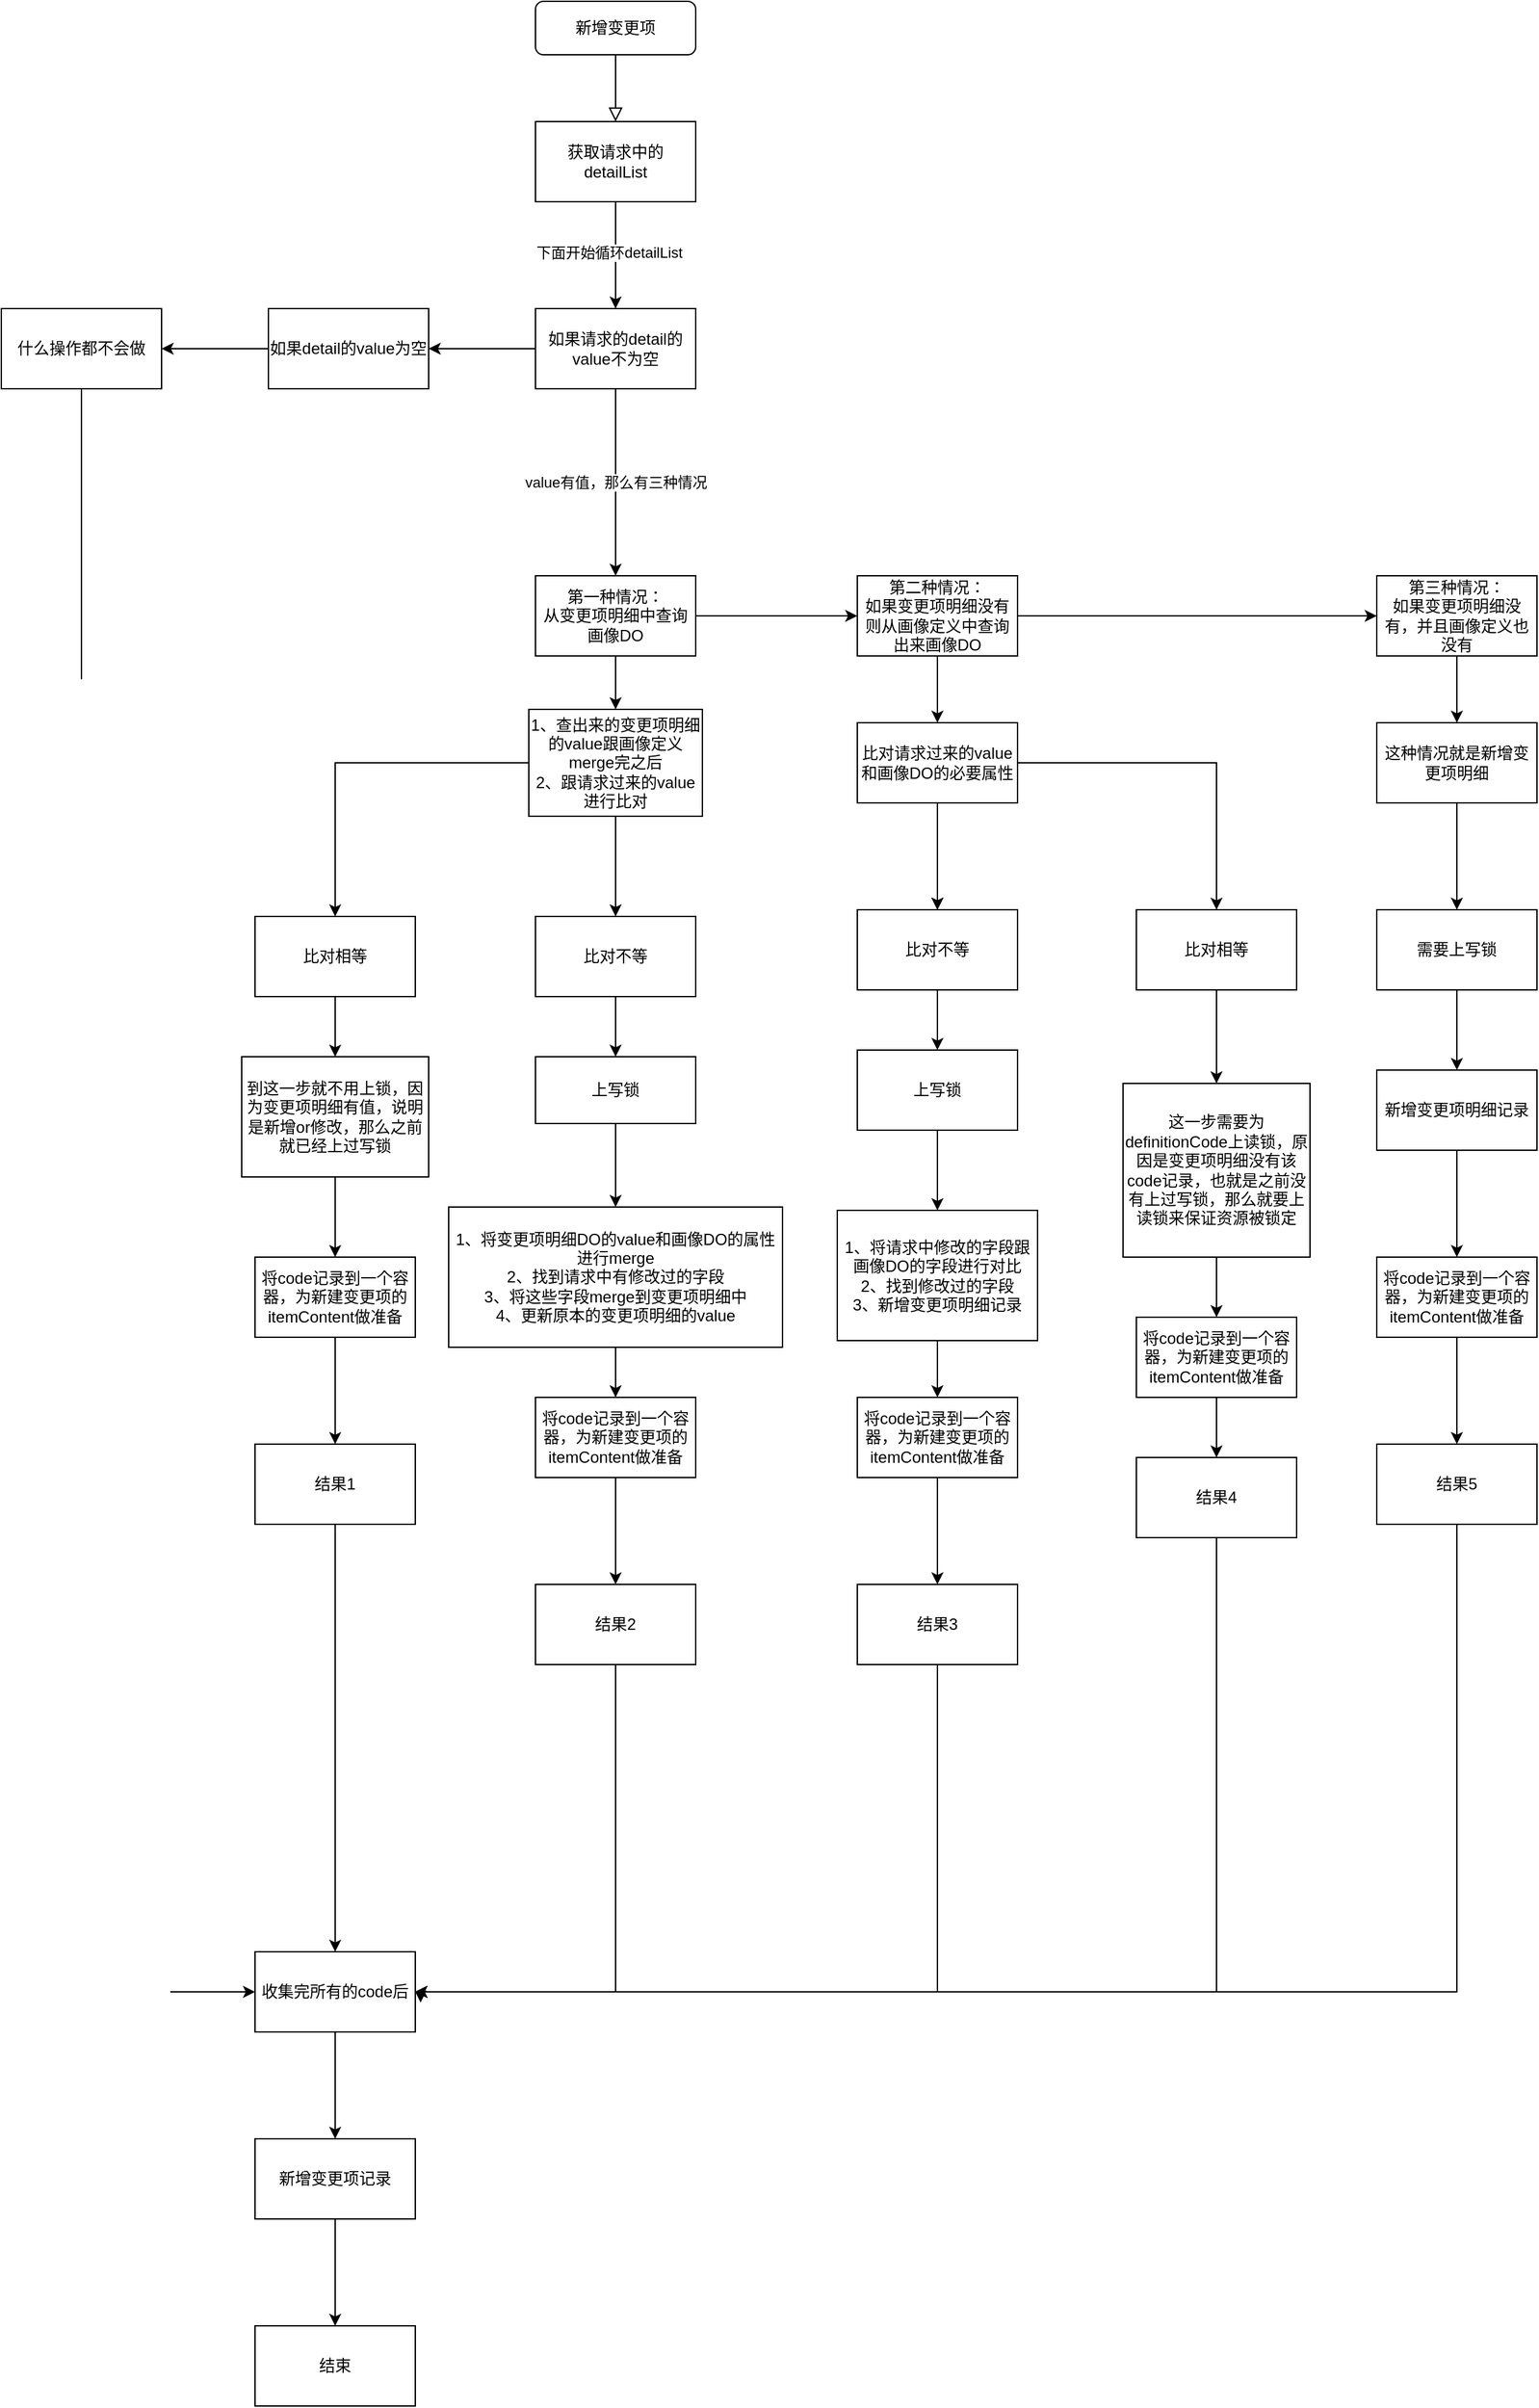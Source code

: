 <mxfile version="13.10.0" type="github" pages="7">
  <diagram id="C5RBs43oDa-KdzZeNtuy" name="新增画像变更流程图">
    <mxGraphModel dx="2990" dy="2494" grid="1" gridSize="10" guides="1" tooltips="1" connect="1" arrows="1" fold="1" page="1" pageScale="1" pageWidth="827" pageHeight="1169" math="0" shadow="0">
      <root>
        <mxCell id="WIyWlLk6GJQsqaUBKTNV-0" />
        <mxCell id="WIyWlLk6GJQsqaUBKTNV-1" parent="WIyWlLk6GJQsqaUBKTNV-0" />
        <mxCell id="WIyWlLk6GJQsqaUBKTNV-2" value="" style="rounded=0;html=1;jettySize=auto;orthogonalLoop=1;fontSize=11;endArrow=block;endFill=0;endSize=8;strokeWidth=1;shadow=0;labelBackgroundColor=none;edgeStyle=orthogonalEdgeStyle;" parent="WIyWlLk6GJQsqaUBKTNV-1" source="WIyWlLk6GJQsqaUBKTNV-3" edge="1">
          <mxGeometry relative="1" as="geometry">
            <mxPoint x="220" y="-70" as="targetPoint" />
          </mxGeometry>
        </mxCell>
        <mxCell id="WIyWlLk6GJQsqaUBKTNV-3" value="新增变更项" style="rounded=1;whiteSpace=wrap;html=1;fontSize=12;glass=0;strokeWidth=1;shadow=0;" parent="WIyWlLk6GJQsqaUBKTNV-1" vertex="1">
          <mxGeometry x="160" y="-160" width="120" height="40" as="geometry" />
        </mxCell>
        <mxCell id="etGTFglQMF-KCIgnYXPu-17" value="" style="edgeStyle=orthogonalEdgeStyle;rounded=0;orthogonalLoop=1;jettySize=auto;html=1;" parent="WIyWlLk6GJQsqaUBKTNV-1" source="7nt7jbDDiHWMOhAb8vEt-0" target="etGTFglQMF-KCIgnYXPu-16" edge="1">
          <mxGeometry relative="1" as="geometry" />
        </mxCell>
        <mxCell id="jWUiG_IdZi53i3llksrg-0" value="下面开始循环detailList" style="edgeLabel;html=1;align=center;verticalAlign=middle;resizable=0;points=[];" parent="etGTFglQMF-KCIgnYXPu-17" vertex="1" connectable="0">
          <mxGeometry x="-0.025" y="-5" relative="1" as="geometry">
            <mxPoint y="-1" as="offset" />
          </mxGeometry>
        </mxCell>
        <mxCell id="7nt7jbDDiHWMOhAb8vEt-0" value="获取请求中的detailList" style="rounded=0;whiteSpace=wrap;html=1;" parent="WIyWlLk6GJQsqaUBKTNV-1" vertex="1">
          <mxGeometry x="160" y="-70" width="120" height="60" as="geometry" />
        </mxCell>
        <mxCell id="7nt7jbDDiHWMOhAb8vEt-4" value="" style="edgeStyle=orthogonalEdgeStyle;rounded=0;orthogonalLoop=1;jettySize=auto;html=1;" parent="WIyWlLk6GJQsqaUBKTNV-1" source="7nt7jbDDiHWMOhAb8vEt-1" target="7nt7jbDDiHWMOhAb8vEt-3" edge="1">
          <mxGeometry relative="1" as="geometry" />
        </mxCell>
        <mxCell id="7nt7jbDDiHWMOhAb8vEt-6" value="" style="edgeStyle=orthogonalEdgeStyle;rounded=0;orthogonalLoop=1;jettySize=auto;html=1;" parent="WIyWlLk6GJQsqaUBKTNV-1" source="7nt7jbDDiHWMOhAb8vEt-1" target="7nt7jbDDiHWMOhAb8vEt-5" edge="1">
          <mxGeometry relative="1" as="geometry" />
        </mxCell>
        <mxCell id="7nt7jbDDiHWMOhAb8vEt-1" value="第一种情况：&lt;br&gt;从变更项明细中查询画像DO" style="whiteSpace=wrap;html=1;rounded=0;" parent="WIyWlLk6GJQsqaUBKTNV-1" vertex="1">
          <mxGeometry x="160" y="270" width="120" height="60" as="geometry" />
        </mxCell>
        <mxCell id="7nt7jbDDiHWMOhAb8vEt-8" value="" style="edgeStyle=orthogonalEdgeStyle;rounded=0;orthogonalLoop=1;jettySize=auto;html=1;" parent="WIyWlLk6GJQsqaUBKTNV-1" source="7nt7jbDDiHWMOhAb8vEt-3" target="7nt7jbDDiHWMOhAb8vEt-7" edge="1">
          <mxGeometry relative="1" as="geometry" />
        </mxCell>
        <mxCell id="7nt7jbDDiHWMOhAb8vEt-10" value="" style="edgeStyle=orthogonalEdgeStyle;rounded=0;orthogonalLoop=1;jettySize=auto;html=1;" parent="WIyWlLk6GJQsqaUBKTNV-1" source="7nt7jbDDiHWMOhAb8vEt-3" target="7nt7jbDDiHWMOhAb8vEt-9" edge="1">
          <mxGeometry relative="1" as="geometry" />
        </mxCell>
        <mxCell id="7nt7jbDDiHWMOhAb8vEt-3" value="第二种情况：&lt;br&gt;如果变更项明细没有则从画像定义中查询出来画像DO" style="whiteSpace=wrap;html=1;rounded=0;" parent="WIyWlLk6GJQsqaUBKTNV-1" vertex="1">
          <mxGeometry x="401" y="270" width="120" height="60" as="geometry" />
        </mxCell>
        <mxCell id="7nt7jbDDiHWMOhAb8vEt-16" value="" style="edgeStyle=orthogonalEdgeStyle;rounded=0;orthogonalLoop=1;jettySize=auto;html=1;" parent="WIyWlLk6GJQsqaUBKTNV-1" source="7nt7jbDDiHWMOhAb8vEt-5" target="7nt7jbDDiHWMOhAb8vEt-15" edge="1">
          <mxGeometry relative="1" as="geometry" />
        </mxCell>
        <mxCell id="7nt7jbDDiHWMOhAb8vEt-18" value="" style="edgeStyle=orthogonalEdgeStyle;rounded=0;orthogonalLoop=1;jettySize=auto;html=1;" parent="WIyWlLk6GJQsqaUBKTNV-1" source="7nt7jbDDiHWMOhAb8vEt-5" target="7nt7jbDDiHWMOhAb8vEt-17" edge="1">
          <mxGeometry relative="1" as="geometry" />
        </mxCell>
        <mxCell id="7nt7jbDDiHWMOhAb8vEt-5" value="1、查出来的变更项明细的value跟画像定义merge完之后&lt;br&gt;2、跟请求过来的value进行比对" style="whiteSpace=wrap;html=1;rounded=0;" parent="WIyWlLk6GJQsqaUBKTNV-1" vertex="1">
          <mxGeometry x="155" y="370" width="130" height="80" as="geometry" />
        </mxCell>
        <mxCell id="7nt7jbDDiHWMOhAb8vEt-20" value="" style="edgeStyle=orthogonalEdgeStyle;rounded=0;orthogonalLoop=1;jettySize=auto;html=1;" parent="WIyWlLk6GJQsqaUBKTNV-1" source="7nt7jbDDiHWMOhAb8vEt-7" target="7nt7jbDDiHWMOhAb8vEt-19" edge="1">
          <mxGeometry relative="1" as="geometry" />
        </mxCell>
        <mxCell id="7nt7jbDDiHWMOhAb8vEt-21" value="" style="edgeStyle=orthogonalEdgeStyle;rounded=0;orthogonalLoop=1;jettySize=auto;html=1;" parent="WIyWlLk6GJQsqaUBKTNV-1" source="7nt7jbDDiHWMOhAb8vEt-7" target="7nt7jbDDiHWMOhAb8vEt-19" edge="1">
          <mxGeometry relative="1" as="geometry" />
        </mxCell>
        <mxCell id="7nt7jbDDiHWMOhAb8vEt-23" value="" style="edgeStyle=orthogonalEdgeStyle;rounded=0;orthogonalLoop=1;jettySize=auto;html=1;" parent="WIyWlLk6GJQsqaUBKTNV-1" source="7nt7jbDDiHWMOhAb8vEt-7" target="7nt7jbDDiHWMOhAb8vEt-22" edge="1">
          <mxGeometry relative="1" as="geometry" />
        </mxCell>
        <mxCell id="7nt7jbDDiHWMOhAb8vEt-7" value="比对请求过来的value和画像DO的必要属性" style="whiteSpace=wrap;html=1;rounded=0;" parent="WIyWlLk6GJQsqaUBKTNV-1" vertex="1">
          <mxGeometry x="401" y="380" width="120" height="60" as="geometry" />
        </mxCell>
        <mxCell id="7nt7jbDDiHWMOhAb8vEt-12" value="" style="edgeStyle=orthogonalEdgeStyle;rounded=0;orthogonalLoop=1;jettySize=auto;html=1;" parent="WIyWlLk6GJQsqaUBKTNV-1" source="7nt7jbDDiHWMOhAb8vEt-9" target="7nt7jbDDiHWMOhAb8vEt-11" edge="1">
          <mxGeometry relative="1" as="geometry" />
        </mxCell>
        <mxCell id="7nt7jbDDiHWMOhAb8vEt-9" value="第三种情况：&lt;br&gt;如果变更项明细没有，并且画像定义也没有" style="whiteSpace=wrap;html=1;rounded=0;" parent="WIyWlLk6GJQsqaUBKTNV-1" vertex="1">
          <mxGeometry x="790" y="270" width="120" height="60" as="geometry" />
        </mxCell>
        <mxCell id="7nt7jbDDiHWMOhAb8vEt-29" value="" style="edgeStyle=orthogonalEdgeStyle;rounded=0;orthogonalLoop=1;jettySize=auto;html=1;" parent="WIyWlLk6GJQsqaUBKTNV-1" source="7nt7jbDDiHWMOhAb8vEt-11" target="7nt7jbDDiHWMOhAb8vEt-28" edge="1">
          <mxGeometry relative="1" as="geometry" />
        </mxCell>
        <mxCell id="7nt7jbDDiHWMOhAb8vEt-11" value="这种情况就是新增变更项明细" style="whiteSpace=wrap;html=1;rounded=0;" parent="WIyWlLk6GJQsqaUBKTNV-1" vertex="1">
          <mxGeometry x="790" y="380" width="120" height="60" as="geometry" />
        </mxCell>
        <mxCell id="7nt7jbDDiHWMOhAb8vEt-25" value="" style="edgeStyle=orthogonalEdgeStyle;rounded=0;orthogonalLoop=1;jettySize=auto;html=1;" parent="WIyWlLk6GJQsqaUBKTNV-1" source="7nt7jbDDiHWMOhAb8vEt-15" target="7nt7jbDDiHWMOhAb8vEt-24" edge="1">
          <mxGeometry relative="1" as="geometry" />
        </mxCell>
        <mxCell id="7nt7jbDDiHWMOhAb8vEt-15" value="比对相等" style="whiteSpace=wrap;html=1;rounded=0;" parent="WIyWlLk6GJQsqaUBKTNV-1" vertex="1">
          <mxGeometry x="-50" y="525" width="120" height="60" as="geometry" />
        </mxCell>
        <mxCell id="7nt7jbDDiHWMOhAb8vEt-35" value="" style="edgeStyle=orthogonalEdgeStyle;rounded=0;orthogonalLoop=1;jettySize=auto;html=1;" parent="WIyWlLk6GJQsqaUBKTNV-1" source="7nt7jbDDiHWMOhAb8vEt-17" target="7nt7jbDDiHWMOhAb8vEt-34" edge="1">
          <mxGeometry relative="1" as="geometry" />
        </mxCell>
        <mxCell id="7nt7jbDDiHWMOhAb8vEt-17" value="比对不等" style="whiteSpace=wrap;html=1;rounded=0;" parent="WIyWlLk6GJQsqaUBKTNV-1" vertex="1">
          <mxGeometry x="160" y="525" width="120" height="60" as="geometry" />
        </mxCell>
        <mxCell id="7nt7jbDDiHWMOhAb8vEt-47" value="" style="edgeStyle=orthogonalEdgeStyle;rounded=0;orthogonalLoop=1;jettySize=auto;html=1;" parent="WIyWlLk6GJQsqaUBKTNV-1" source="7nt7jbDDiHWMOhAb8vEt-19" target="7nt7jbDDiHWMOhAb8vEt-46" edge="1">
          <mxGeometry relative="1" as="geometry" />
        </mxCell>
        <mxCell id="7nt7jbDDiHWMOhAb8vEt-19" value="比对不等" style="whiteSpace=wrap;html=1;rounded=0;" parent="WIyWlLk6GJQsqaUBKTNV-1" vertex="1">
          <mxGeometry x="401" y="520" width="120" height="60" as="geometry" />
        </mxCell>
        <mxCell id="7nt7jbDDiHWMOhAb8vEt-27" value="" style="edgeStyle=orthogonalEdgeStyle;rounded=0;orthogonalLoop=1;jettySize=auto;html=1;" parent="WIyWlLk6GJQsqaUBKTNV-1" source="7nt7jbDDiHWMOhAb8vEt-22" target="7nt7jbDDiHWMOhAb8vEt-26" edge="1">
          <mxGeometry relative="1" as="geometry" />
        </mxCell>
        <mxCell id="7nt7jbDDiHWMOhAb8vEt-22" value="比对相等" style="whiteSpace=wrap;html=1;rounded=0;" parent="WIyWlLk6GJQsqaUBKTNV-1" vertex="1">
          <mxGeometry x="610" y="520" width="120" height="60" as="geometry" />
        </mxCell>
        <mxCell id="7nt7jbDDiHWMOhAb8vEt-31" value="" style="edgeStyle=orthogonalEdgeStyle;rounded=0;orthogonalLoop=1;jettySize=auto;html=1;" parent="WIyWlLk6GJQsqaUBKTNV-1" source="7nt7jbDDiHWMOhAb8vEt-24" target="7nt7jbDDiHWMOhAb8vEt-30" edge="1">
          <mxGeometry relative="1" as="geometry" />
        </mxCell>
        <mxCell id="7nt7jbDDiHWMOhAb8vEt-24" value="到这一步就不用上锁，因为变更项明细有值，说明是新增or修改，那么之前就已经上过写锁" style="whiteSpace=wrap;html=1;rounded=0;" parent="WIyWlLk6GJQsqaUBKTNV-1" vertex="1">
          <mxGeometry x="-60" y="630" width="140" height="90" as="geometry" />
        </mxCell>
        <mxCell id="7nt7jbDDiHWMOhAb8vEt-43" value="" style="edgeStyle=orthogonalEdgeStyle;rounded=0;orthogonalLoop=1;jettySize=auto;html=1;" parent="WIyWlLk6GJQsqaUBKTNV-1" source="7nt7jbDDiHWMOhAb8vEt-26" target="7nt7jbDDiHWMOhAb8vEt-42" edge="1">
          <mxGeometry relative="1" as="geometry" />
        </mxCell>
        <mxCell id="7nt7jbDDiHWMOhAb8vEt-26" value="这一步需要为definitionCode上读锁，原因是变更项明细没有该code记录，也就是之前没有上过写锁，那么就要上读锁来保证资源被锁定" style="whiteSpace=wrap;html=1;rounded=0;" parent="WIyWlLk6GJQsqaUBKTNV-1" vertex="1">
          <mxGeometry x="600" y="650" width="140" height="130" as="geometry" />
        </mxCell>
        <mxCell id="7nt7jbDDiHWMOhAb8vEt-55" value="" style="edgeStyle=orthogonalEdgeStyle;rounded=0;orthogonalLoop=1;jettySize=auto;html=1;" parent="WIyWlLk6GJQsqaUBKTNV-1" source="7nt7jbDDiHWMOhAb8vEt-28" target="7nt7jbDDiHWMOhAb8vEt-54" edge="1">
          <mxGeometry relative="1" as="geometry" />
        </mxCell>
        <mxCell id="7nt7jbDDiHWMOhAb8vEt-28" value="需要上写锁" style="whiteSpace=wrap;html=1;rounded=0;" parent="WIyWlLk6GJQsqaUBKTNV-1" vertex="1">
          <mxGeometry x="790" y="520" width="120" height="60" as="geometry" />
        </mxCell>
        <mxCell id="7nt7jbDDiHWMOhAb8vEt-33" value="" style="edgeStyle=orthogonalEdgeStyle;rounded=0;orthogonalLoop=1;jettySize=auto;html=1;" parent="WIyWlLk6GJQsqaUBKTNV-1" source="7nt7jbDDiHWMOhAb8vEt-30" target="7nt7jbDDiHWMOhAb8vEt-32" edge="1">
          <mxGeometry relative="1" as="geometry" />
        </mxCell>
        <mxCell id="7nt7jbDDiHWMOhAb8vEt-30" value="将code记录到一个容器，为新建变更项的itemContent做准备" style="whiteSpace=wrap;html=1;rounded=0;" parent="WIyWlLk6GJQsqaUBKTNV-1" vertex="1">
          <mxGeometry x="-50" y="780" width="120" height="60" as="geometry" />
        </mxCell>
        <mxCell id="Qx3p_Dnqk8iQGHl_JnPD-1" value="" style="edgeStyle=orthogonalEdgeStyle;rounded=0;orthogonalLoop=1;jettySize=auto;html=1;" parent="WIyWlLk6GJQsqaUBKTNV-1" source="7nt7jbDDiHWMOhAb8vEt-32" target="Qx3p_Dnqk8iQGHl_JnPD-0" edge="1">
          <mxGeometry relative="1" as="geometry" />
        </mxCell>
        <mxCell id="7nt7jbDDiHWMOhAb8vEt-32" value="结果1" style="whiteSpace=wrap;html=1;rounded=0;" parent="WIyWlLk6GJQsqaUBKTNV-1" vertex="1">
          <mxGeometry x="-50" y="920" width="120" height="60" as="geometry" />
        </mxCell>
        <mxCell id="7nt7jbDDiHWMOhAb8vEt-37" value="" style="edgeStyle=orthogonalEdgeStyle;rounded=0;orthogonalLoop=1;jettySize=auto;html=1;" parent="WIyWlLk6GJQsqaUBKTNV-1" source="7nt7jbDDiHWMOhAb8vEt-34" target="7nt7jbDDiHWMOhAb8vEt-36" edge="1">
          <mxGeometry relative="1" as="geometry" />
        </mxCell>
        <mxCell id="7nt7jbDDiHWMOhAb8vEt-34" value="上写锁" style="whiteSpace=wrap;html=1;rounded=0;" parent="WIyWlLk6GJQsqaUBKTNV-1" vertex="1">
          <mxGeometry x="160" y="630" width="120" height="50" as="geometry" />
        </mxCell>
        <mxCell id="7nt7jbDDiHWMOhAb8vEt-39" value="" style="edgeStyle=orthogonalEdgeStyle;rounded=0;orthogonalLoop=1;jettySize=auto;html=1;" parent="WIyWlLk6GJQsqaUBKTNV-1" source="7nt7jbDDiHWMOhAb8vEt-36" target="7nt7jbDDiHWMOhAb8vEt-38" edge="1">
          <mxGeometry relative="1" as="geometry" />
        </mxCell>
        <mxCell id="7nt7jbDDiHWMOhAb8vEt-36" value="1、将变更项明细DO的value和画像DO的属性进行merge&lt;br&gt;2、找到请求中有修改过的字段&lt;br&gt;3、将这些字段merge到变更项明细中&lt;br&gt;4、更新原本的变更项明细的value&lt;br&gt;" style="whiteSpace=wrap;html=1;rounded=0;" parent="WIyWlLk6GJQsqaUBKTNV-1" vertex="1">
          <mxGeometry x="95" y="742.5" width="250" height="105" as="geometry" />
        </mxCell>
        <mxCell id="7nt7jbDDiHWMOhAb8vEt-41" value="" style="edgeStyle=orthogonalEdgeStyle;rounded=0;orthogonalLoop=1;jettySize=auto;html=1;" parent="WIyWlLk6GJQsqaUBKTNV-1" source="7nt7jbDDiHWMOhAb8vEt-38" target="7nt7jbDDiHWMOhAb8vEt-40" edge="1">
          <mxGeometry relative="1" as="geometry" />
        </mxCell>
        <mxCell id="7nt7jbDDiHWMOhAb8vEt-38" value="&lt;span&gt;将code记录到一个容器，为新建变更项的itemContent做准备&lt;/span&gt;" style="whiteSpace=wrap;html=1;rounded=0;" parent="WIyWlLk6GJQsqaUBKTNV-1" vertex="1">
          <mxGeometry x="160" y="885" width="120" height="60" as="geometry" />
        </mxCell>
        <mxCell id="Qx3p_Dnqk8iQGHl_JnPD-2" style="edgeStyle=orthogonalEdgeStyle;rounded=0;orthogonalLoop=1;jettySize=auto;html=1;exitX=0.5;exitY=1;exitDx=0;exitDy=0;entryX=1;entryY=0.5;entryDx=0;entryDy=0;" parent="WIyWlLk6GJQsqaUBKTNV-1" source="7nt7jbDDiHWMOhAb8vEt-40" target="Qx3p_Dnqk8iQGHl_JnPD-0" edge="1">
          <mxGeometry relative="1" as="geometry" />
        </mxCell>
        <mxCell id="7nt7jbDDiHWMOhAb8vEt-40" value="结果2" style="whiteSpace=wrap;html=1;rounded=0;" parent="WIyWlLk6GJQsqaUBKTNV-1" vertex="1">
          <mxGeometry x="160" y="1025" width="120" height="60" as="geometry" />
        </mxCell>
        <mxCell id="7nt7jbDDiHWMOhAb8vEt-45" value="" style="edgeStyle=orthogonalEdgeStyle;rounded=0;orthogonalLoop=1;jettySize=auto;html=1;" parent="WIyWlLk6GJQsqaUBKTNV-1" source="7nt7jbDDiHWMOhAb8vEt-42" target="7nt7jbDDiHWMOhAb8vEt-44" edge="1">
          <mxGeometry relative="1" as="geometry" />
        </mxCell>
        <mxCell id="7nt7jbDDiHWMOhAb8vEt-42" value="&lt;span&gt;将code记录到一个容器，为新建变更项的itemContent做准备&lt;/span&gt;" style="whiteSpace=wrap;html=1;rounded=0;" parent="WIyWlLk6GJQsqaUBKTNV-1" vertex="1">
          <mxGeometry x="610" y="825" width="120" height="60" as="geometry" />
        </mxCell>
        <mxCell id="Qx3p_Dnqk8iQGHl_JnPD-4" style="edgeStyle=orthogonalEdgeStyle;rounded=0;orthogonalLoop=1;jettySize=auto;html=1;entryX=1;entryY=0.5;entryDx=0;entryDy=0;" parent="WIyWlLk6GJQsqaUBKTNV-1" source="7nt7jbDDiHWMOhAb8vEt-44" target="Qx3p_Dnqk8iQGHl_JnPD-0" edge="1">
          <mxGeometry relative="1" as="geometry">
            <Array as="points">
              <mxPoint x="670" y="1330" />
            </Array>
          </mxGeometry>
        </mxCell>
        <mxCell id="7nt7jbDDiHWMOhAb8vEt-44" value="结果4" style="whiteSpace=wrap;html=1;rounded=0;" parent="WIyWlLk6GJQsqaUBKTNV-1" vertex="1">
          <mxGeometry x="610" y="930" width="120" height="60" as="geometry" />
        </mxCell>
        <mxCell id="7nt7jbDDiHWMOhAb8vEt-49" value="" style="edgeStyle=orthogonalEdgeStyle;rounded=0;orthogonalLoop=1;jettySize=auto;html=1;" parent="WIyWlLk6GJQsqaUBKTNV-1" source="7nt7jbDDiHWMOhAb8vEt-46" target="7nt7jbDDiHWMOhAb8vEt-48" edge="1">
          <mxGeometry relative="1" as="geometry" />
        </mxCell>
        <mxCell id="7nt7jbDDiHWMOhAb8vEt-46" value="上写锁" style="whiteSpace=wrap;html=1;rounded=0;" parent="WIyWlLk6GJQsqaUBKTNV-1" vertex="1">
          <mxGeometry x="401" y="625" width="120" height="60" as="geometry" />
        </mxCell>
        <mxCell id="7nt7jbDDiHWMOhAb8vEt-51" value="" style="edgeStyle=orthogonalEdgeStyle;rounded=0;orthogonalLoop=1;jettySize=auto;html=1;" parent="WIyWlLk6GJQsqaUBKTNV-1" source="7nt7jbDDiHWMOhAb8vEt-48" target="7nt7jbDDiHWMOhAb8vEt-50" edge="1">
          <mxGeometry relative="1" as="geometry" />
        </mxCell>
        <mxCell id="7nt7jbDDiHWMOhAb8vEt-48" value="1、将请求中修改的字段跟画像DO的字段进行对比&lt;br&gt;2、找到修改过的字段&lt;br&gt;3、新增变更项明细记录&lt;br&gt;" style="whiteSpace=wrap;html=1;rounded=0;" parent="WIyWlLk6GJQsqaUBKTNV-1" vertex="1">
          <mxGeometry x="386" y="745" width="150" height="97.5" as="geometry" />
        </mxCell>
        <mxCell id="7nt7jbDDiHWMOhAb8vEt-53" value="" style="edgeStyle=orthogonalEdgeStyle;rounded=0;orthogonalLoop=1;jettySize=auto;html=1;" parent="WIyWlLk6GJQsqaUBKTNV-1" source="7nt7jbDDiHWMOhAb8vEt-50" target="7nt7jbDDiHWMOhAb8vEt-52" edge="1">
          <mxGeometry relative="1" as="geometry" />
        </mxCell>
        <mxCell id="7nt7jbDDiHWMOhAb8vEt-50" value="&lt;span&gt;将code记录到一个容器，为新建变更项的itemContent做准备&lt;/span&gt;" style="whiteSpace=wrap;html=1;rounded=0;" parent="WIyWlLk6GJQsqaUBKTNV-1" vertex="1">
          <mxGeometry x="401" y="885" width="120" height="60" as="geometry" />
        </mxCell>
        <mxCell id="Qx3p_Dnqk8iQGHl_JnPD-3" style="edgeStyle=orthogonalEdgeStyle;rounded=0;orthogonalLoop=1;jettySize=auto;html=1;" parent="WIyWlLk6GJQsqaUBKTNV-1" source="7nt7jbDDiHWMOhAb8vEt-52" edge="1">
          <mxGeometry relative="1" as="geometry">
            <mxPoint x="70" y="1330" as="targetPoint" />
            <Array as="points">
              <mxPoint x="461" y="1330" />
            </Array>
          </mxGeometry>
        </mxCell>
        <mxCell id="7nt7jbDDiHWMOhAb8vEt-52" value="结果3" style="whiteSpace=wrap;html=1;rounded=0;" parent="WIyWlLk6GJQsqaUBKTNV-1" vertex="1">
          <mxGeometry x="401" y="1025" width="120" height="60" as="geometry" />
        </mxCell>
        <mxCell id="7nt7jbDDiHWMOhAb8vEt-57" value="" style="edgeStyle=orthogonalEdgeStyle;rounded=0;orthogonalLoop=1;jettySize=auto;html=1;" parent="WIyWlLk6GJQsqaUBKTNV-1" source="7nt7jbDDiHWMOhAb8vEt-54" target="7nt7jbDDiHWMOhAb8vEt-56" edge="1">
          <mxGeometry relative="1" as="geometry" />
        </mxCell>
        <mxCell id="7nt7jbDDiHWMOhAb8vEt-54" value="新增变更项明细记录" style="whiteSpace=wrap;html=1;rounded=0;" parent="WIyWlLk6GJQsqaUBKTNV-1" vertex="1">
          <mxGeometry x="790" y="640" width="120" height="60" as="geometry" />
        </mxCell>
        <mxCell id="7nt7jbDDiHWMOhAb8vEt-59" value="" style="edgeStyle=orthogonalEdgeStyle;rounded=0;orthogonalLoop=1;jettySize=auto;html=1;" parent="WIyWlLk6GJQsqaUBKTNV-1" source="7nt7jbDDiHWMOhAb8vEt-56" target="7nt7jbDDiHWMOhAb8vEt-58" edge="1">
          <mxGeometry relative="1" as="geometry" />
        </mxCell>
        <mxCell id="7nt7jbDDiHWMOhAb8vEt-56" value="&lt;span&gt;将code记录到一个容器，为新建变更项的itemContent做准备&lt;/span&gt;" style="whiteSpace=wrap;html=1;rounded=0;" parent="WIyWlLk6GJQsqaUBKTNV-1" vertex="1">
          <mxGeometry x="790" y="780" width="120" height="60" as="geometry" />
        </mxCell>
        <mxCell id="Qx3p_Dnqk8iQGHl_JnPD-5" style="edgeStyle=orthogonalEdgeStyle;rounded=0;orthogonalLoop=1;jettySize=auto;html=1;exitX=0.5;exitY=1;exitDx=0;exitDy=0;entryX=1.033;entryY=0.633;entryDx=0;entryDy=0;entryPerimeter=0;" parent="WIyWlLk6GJQsqaUBKTNV-1" source="7nt7jbDDiHWMOhAb8vEt-58" target="Qx3p_Dnqk8iQGHl_JnPD-0" edge="1">
          <mxGeometry relative="1" as="geometry">
            <Array as="points">
              <mxPoint x="850" y="1330" />
              <mxPoint x="74" y="1330" />
            </Array>
          </mxGeometry>
        </mxCell>
        <mxCell id="7nt7jbDDiHWMOhAb8vEt-58" value="结果5" style="whiteSpace=wrap;html=1;rounded=0;" parent="WIyWlLk6GJQsqaUBKTNV-1" vertex="1">
          <mxGeometry x="790" y="920" width="120" height="60" as="geometry" />
        </mxCell>
        <mxCell id="Qx3p_Dnqk8iQGHl_JnPD-7" value="" style="edgeStyle=orthogonalEdgeStyle;rounded=0;orthogonalLoop=1;jettySize=auto;html=1;" parent="WIyWlLk6GJQsqaUBKTNV-1" source="Qx3p_Dnqk8iQGHl_JnPD-0" target="Qx3p_Dnqk8iQGHl_JnPD-6" edge="1">
          <mxGeometry relative="1" as="geometry" />
        </mxCell>
        <mxCell id="Qx3p_Dnqk8iQGHl_JnPD-0" value="收集完所有的code后" style="whiteSpace=wrap;html=1;rounded=0;" parent="WIyWlLk6GJQsqaUBKTNV-1" vertex="1">
          <mxGeometry x="-50" y="1300" width="120" height="60" as="geometry" />
        </mxCell>
        <mxCell id="Qx3p_Dnqk8iQGHl_JnPD-9" value="" style="edgeStyle=orthogonalEdgeStyle;rounded=0;orthogonalLoop=1;jettySize=auto;html=1;" parent="WIyWlLk6GJQsqaUBKTNV-1" source="Qx3p_Dnqk8iQGHl_JnPD-6" target="Qx3p_Dnqk8iQGHl_JnPD-8" edge="1">
          <mxGeometry relative="1" as="geometry" />
        </mxCell>
        <mxCell id="Qx3p_Dnqk8iQGHl_JnPD-6" value="新增变更项记录" style="whiteSpace=wrap;html=1;rounded=0;" parent="WIyWlLk6GJQsqaUBKTNV-1" vertex="1">
          <mxGeometry x="-50" y="1440" width="120" height="60" as="geometry" />
        </mxCell>
        <mxCell id="Qx3p_Dnqk8iQGHl_JnPD-8" value="结束" style="whiteSpace=wrap;html=1;rounded=0;" parent="WIyWlLk6GJQsqaUBKTNV-1" vertex="1">
          <mxGeometry x="-50" y="1580" width="120" height="60" as="geometry" />
        </mxCell>
        <mxCell id="etGTFglQMF-KCIgnYXPu-18" value="value有值，那么有三种情况" style="edgeStyle=orthogonalEdgeStyle;rounded=0;orthogonalLoop=1;jettySize=auto;html=1;exitX=0.5;exitY=1;exitDx=0;exitDy=0;" parent="WIyWlLk6GJQsqaUBKTNV-1" source="etGTFglQMF-KCIgnYXPu-16" target="7nt7jbDDiHWMOhAb8vEt-1" edge="1">
          <mxGeometry relative="1" as="geometry" />
        </mxCell>
        <mxCell id="etGTFglQMF-KCIgnYXPu-20" value="" style="edgeStyle=orthogonalEdgeStyle;rounded=0;orthogonalLoop=1;jettySize=auto;html=1;" parent="WIyWlLk6GJQsqaUBKTNV-1" source="etGTFglQMF-KCIgnYXPu-16" target="etGTFglQMF-KCIgnYXPu-19" edge="1">
          <mxGeometry relative="1" as="geometry" />
        </mxCell>
        <mxCell id="etGTFglQMF-KCIgnYXPu-16" value="如果请求的detail的value不为空" style="rounded=0;whiteSpace=wrap;html=1;" parent="WIyWlLk6GJQsqaUBKTNV-1" vertex="1">
          <mxGeometry x="160" y="70" width="120" height="60" as="geometry" />
        </mxCell>
        <mxCell id="etGTFglQMF-KCIgnYXPu-22" value="" style="edgeStyle=orthogonalEdgeStyle;rounded=0;orthogonalLoop=1;jettySize=auto;html=1;" parent="WIyWlLk6GJQsqaUBKTNV-1" source="etGTFglQMF-KCIgnYXPu-19" target="etGTFglQMF-KCIgnYXPu-21" edge="1">
          <mxGeometry relative="1" as="geometry" />
        </mxCell>
        <mxCell id="etGTFglQMF-KCIgnYXPu-19" value="如果detail的value为空" style="whiteSpace=wrap;html=1;rounded=0;" parent="WIyWlLk6GJQsqaUBKTNV-1" vertex="1">
          <mxGeometry x="-40" y="70" width="120" height="60" as="geometry" />
        </mxCell>
        <mxCell id="etGTFglQMF-KCIgnYXPu-23" style="edgeStyle=orthogonalEdgeStyle;rounded=0;orthogonalLoop=1;jettySize=auto;html=1;entryX=0;entryY=0.5;entryDx=0;entryDy=0;" parent="WIyWlLk6GJQsqaUBKTNV-1" source="etGTFglQMF-KCIgnYXPu-21" target="Qx3p_Dnqk8iQGHl_JnPD-0" edge="1">
          <mxGeometry relative="1" as="geometry">
            <Array as="points">
              <mxPoint x="-180" y="1330" />
            </Array>
          </mxGeometry>
        </mxCell>
        <mxCell id="etGTFglQMF-KCIgnYXPu-21" value="什么操作都不会做" style="whiteSpace=wrap;html=1;rounded=0;" parent="WIyWlLk6GJQsqaUBKTNV-1" vertex="1">
          <mxGeometry x="-240" y="70" width="120" height="60" as="geometry" />
        </mxCell>
      </root>
    </mxGraphModel>
  </diagram>
  <diagram id="YQ_KHS6WlytYg4svi6XQ" name="修改变更项流程图">
    <mxGraphModel dx="2125" dy="795" grid="1" gridSize="10" guides="1" tooltips="1" connect="1" arrows="1" fold="1" page="1" pageScale="1" pageWidth="827" pageHeight="1169" math="0" shadow="0">
      <root>
        <mxCell id="PnoFD1_S3OsPUla_mJMS-0" />
        <mxCell id="PnoFD1_S3OsPUla_mJMS-1" parent="PnoFD1_S3OsPUla_mJMS-0" />
        <mxCell id="hFesy3KnWkTCKt3z9ht4-4" value="" style="edgeStyle=orthogonalEdgeStyle;rounded=0;orthogonalLoop=1;jettySize=auto;html=1;" parent="PnoFD1_S3OsPUla_mJMS-1" source="hFesy3KnWkTCKt3z9ht4-0" target="hFesy3KnWkTCKt3z9ht4-3" edge="1">
          <mxGeometry relative="1" as="geometry" />
        </mxCell>
        <mxCell id="hFesy3KnWkTCKt3z9ht4-0" value="修改变更项" style="rounded=1;whiteSpace=wrap;html=1;" parent="PnoFD1_S3OsPUla_mJMS-1" vertex="1">
          <mxGeometry x="330" y="70" width="120" height="40" as="geometry" />
        </mxCell>
        <mxCell id="geXhNZ8nja1yCa0YpEY--1" value="" style="edgeStyle=orthogonalEdgeStyle;rounded=0;orthogonalLoop=1;jettySize=auto;html=1;" parent="PnoFD1_S3OsPUla_mJMS-1" source="hFesy3KnWkTCKt3z9ht4-3" target="geXhNZ8nja1yCa0YpEY--0" edge="1">
          <mxGeometry relative="1" as="geometry" />
        </mxCell>
        <mxCell id="hFesy3KnWkTCKt3z9ht4-3" value="获取DB中的变更项，以及变更项明细" style="rounded=0;whiteSpace=wrap;html=1;" parent="PnoFD1_S3OsPUla_mJMS-1" vertex="1">
          <mxGeometry x="330" y="150" width="120" height="60" as="geometry" />
        </mxCell>
        <mxCell id="geXhNZ8nja1yCa0YpEY--3" value="" style="edgeStyle=orthogonalEdgeStyle;rounded=0;orthogonalLoop=1;jettySize=auto;html=1;" parent="PnoFD1_S3OsPUla_mJMS-1" source="geXhNZ8nja1yCa0YpEY--0" target="geXhNZ8nja1yCa0YpEY--2" edge="1">
          <mxGeometry relative="1" as="geometry" />
        </mxCell>
        <mxCell id="geXhNZ8nja1yCa0YpEY--0" value="将变更项的itemContent与请求过来的detailReq进行比对" style="whiteSpace=wrap;html=1;rounded=0;" parent="PnoFD1_S3OsPUla_mJMS-1" vertex="1">
          <mxGeometry x="330" y="240" width="120" height="60" as="geometry" />
        </mxCell>
        <mxCell id="geXhNZ8nja1yCa0YpEY--5" value="" style="edgeStyle=orthogonalEdgeStyle;rounded=0;orthogonalLoop=1;jettySize=auto;html=1;" parent="PnoFD1_S3OsPUla_mJMS-1" source="geXhNZ8nja1yCa0YpEY--2" target="geXhNZ8nja1yCa0YpEY--4" edge="1">
          <mxGeometry relative="1" as="geometry" />
        </mxCell>
        <mxCell id="geXhNZ8nja1yCa0YpEY--7" value="" style="edgeStyle=orthogonalEdgeStyle;rounded=0;orthogonalLoop=1;jettySize=auto;html=1;" parent="PnoFD1_S3OsPUla_mJMS-1" source="geXhNZ8nja1yCa0YpEY--2" target="geXhNZ8nja1yCa0YpEY--6" edge="1">
          <mxGeometry relative="1" as="geometry" />
        </mxCell>
        <mxCell id="geXhNZ8nja1yCa0YpEY--2" value="先比对类型" style="whiteSpace=wrap;html=1;rounded=0;" parent="PnoFD1_S3OsPUla_mJMS-1" vertex="1">
          <mxGeometry x="330" y="340" width="120" height="60" as="geometry" />
        </mxCell>
        <mxCell id="WfBwkjxeG9v_-VaLgRSv-0" style="edgeStyle=orthogonalEdgeStyle;rounded=0;orthogonalLoop=1;jettySize=auto;html=1;exitX=0.5;exitY=1;exitDx=0;exitDy=0;" edge="1" parent="PnoFD1_S3OsPUla_mJMS-1" source="geXhNZ8nja1yCa0YpEY--4">
          <mxGeometry relative="1" as="geometry">
            <mxPoint x="389.529" y="530" as="targetPoint" />
          </mxGeometry>
        </mxCell>
        <mxCell id="geXhNZ8nja1yCa0YpEY--4" value="类型一致" style="whiteSpace=wrap;html=1;rounded=0;" parent="PnoFD1_S3OsPUla_mJMS-1" vertex="1">
          <mxGeometry x="330" y="440" width="120" height="60" as="geometry" />
        </mxCell>
        <mxCell id="geXhNZ8nja1yCa0YpEY--11" value="" style="edgeStyle=orthogonalEdgeStyle;rounded=0;orthogonalLoop=1;jettySize=auto;html=1;" parent="PnoFD1_S3OsPUla_mJMS-1" source="geXhNZ8nja1yCa0YpEY--6" target="geXhNZ8nja1yCa0YpEY--10" edge="1">
          <mxGeometry relative="1" as="geometry" />
        </mxCell>
        <mxCell id="geXhNZ8nja1yCa0YpEY--6" value="类型不一致" style="whiteSpace=wrap;html=1;rounded=0;" parent="PnoFD1_S3OsPUla_mJMS-1" vertex="1">
          <mxGeometry x="510" y="340" width="120" height="60" as="geometry" />
        </mxCell>
        <mxCell id="geXhNZ8nja1yCa0YpEY--13" value="" style="edgeStyle=orthogonalEdgeStyle;rounded=0;orthogonalLoop=1;jettySize=auto;html=1;" parent="PnoFD1_S3OsPUla_mJMS-1" source="geXhNZ8nja1yCa0YpEY--8" target="geXhNZ8nja1yCa0YpEY--12" edge="1">
          <mxGeometry relative="1" as="geometry" />
        </mxCell>
        <mxCell id="geXhNZ8nja1yCa0YpEY--15" value="" style="edgeStyle=orthogonalEdgeStyle;rounded=0;orthogonalLoop=1;jettySize=auto;html=1;" parent="PnoFD1_S3OsPUla_mJMS-1" source="geXhNZ8nja1yCa0YpEY--8" target="geXhNZ8nja1yCa0YpEY--14" edge="1">
          <mxGeometry relative="1" as="geometry" />
        </mxCell>
        <mxCell id="geXhNZ8nja1yCa0YpEY--8" value="再比对DB的code和请求的code是否一致" style="whiteSpace=wrap;html=1;rounded=0;" parent="PnoFD1_S3OsPUla_mJMS-1" vertex="1">
          <mxGeometry x="330" y="600" width="120" height="60" as="geometry" />
        </mxCell>
        <mxCell id="geXhNZ8nja1yCa0YpEY--10" value="因为变更项关联的变更项明细是按顺序存储，因此如果类型不同，也就是新增的时候就不同，因此抛异常" style="whiteSpace=wrap;html=1;rounded=0;" parent="PnoFD1_S3OsPUla_mJMS-1" vertex="1">
          <mxGeometry x="690" y="310" width="120" height="120" as="geometry" />
        </mxCell>
        <mxCell id="geXhNZ8nja1yCa0YpEY--17" value="" style="edgeStyle=orthogonalEdgeStyle;rounded=0;orthogonalLoop=1;jettySize=auto;html=1;" parent="PnoFD1_S3OsPUla_mJMS-1" source="geXhNZ8nja1yCa0YpEY--12" target="geXhNZ8nja1yCa0YpEY--16" edge="1">
          <mxGeometry relative="1" as="geometry" />
        </mxCell>
        <mxCell id="geXhNZ8nja1yCa0YpEY--12" value="code是一致，&lt;br&gt;说明是修改了变更项明细的value" style="whiteSpace=wrap;html=1;rounded=0;" parent="PnoFD1_S3OsPUla_mJMS-1" vertex="1">
          <mxGeometry x="330" y="680" width="120" height="60" as="geometry" />
        </mxCell>
        <mxCell id="geXhNZ8nja1yCa0YpEY--19" value="" style="edgeStyle=orthogonalEdgeStyle;rounded=0;orthogonalLoop=1;jettySize=auto;html=1;" parent="PnoFD1_S3OsPUla_mJMS-1" source="geXhNZ8nja1yCa0YpEY--14" target="geXhNZ8nja1yCa0YpEY--18" edge="1">
          <mxGeometry relative="1" as="geometry" />
        </mxCell>
        <mxCell id="geXhNZ8nja1yCa0YpEY--14" value="code不一致，&lt;br&gt;说明是换了一个元数据" style="whiteSpace=wrap;html=1;rounded=0;" parent="PnoFD1_S3OsPUla_mJMS-1" vertex="1">
          <mxGeometry x="650" y="670" width="120" height="60" as="geometry" />
        </mxCell>
        <mxCell id="qD_yedyBt8SBSQrg6rjo-2" value="" style="edgeStyle=orthogonalEdgeStyle;rounded=0;orthogonalLoop=1;jettySize=auto;html=1;" parent="PnoFD1_S3OsPUla_mJMS-1" source="geXhNZ8nja1yCa0YpEY--16" target="qD_yedyBt8SBSQrg6rjo-0" edge="1">
          <mxGeometry relative="1" as="geometry" />
        </mxCell>
        <mxCell id="qD_yedyBt8SBSQrg6rjo-6" value="" style="edgeStyle=orthogonalEdgeStyle;rounded=0;orthogonalLoop=1;jettySize=auto;html=1;" parent="PnoFD1_S3OsPUla_mJMS-1" source="geXhNZ8nja1yCa0YpEY--16" target="qD_yedyBt8SBSQrg6rjo-5" edge="1">
          <mxGeometry relative="1" as="geometry" />
        </mxCell>
        <mxCell id="geXhNZ8nja1yCa0YpEY--16" value="根据code和type查询变更项明细" style="whiteSpace=wrap;html=1;rounded=0;" parent="PnoFD1_S3OsPUla_mJMS-1" vertex="1">
          <mxGeometry x="330" y="780" width="120" height="60" as="geometry" />
        </mxCell>
        <mxCell id="qD_yedyBt8SBSQrg6rjo-56" value="" style="edgeStyle=orthogonalEdgeStyle;rounded=0;orthogonalLoop=1;jettySize=auto;html=1;" parent="PnoFD1_S3OsPUla_mJMS-1" source="geXhNZ8nja1yCa0YpEY--18" target="qD_yedyBt8SBSQrg6rjo-55" edge="1">
          <mxGeometry relative="1" as="geometry" />
        </mxCell>
        <mxCell id="qD_yedyBt8SBSQrg6rjo-60" value="" style="edgeStyle=orthogonalEdgeStyle;rounded=0;orthogonalLoop=1;jettySize=auto;html=1;" parent="PnoFD1_S3OsPUla_mJMS-1" source="geXhNZ8nja1yCa0YpEY--18" target="qD_yedyBt8SBSQrg6rjo-59" edge="1">
          <mxGeometry relative="1" as="geometry" />
        </mxCell>
        <mxCell id="geXhNZ8nja1yCa0YpEY--18" value="根据code和type查询变更项明细" style="whiteSpace=wrap;html=1;rounded=0;direction=west;" parent="PnoFD1_S3OsPUla_mJMS-1" vertex="1">
          <mxGeometry x="650" y="770" width="120" height="60" as="geometry" />
        </mxCell>
        <mxCell id="qD_yedyBt8SBSQrg6rjo-4" value="" style="edgeStyle=orthogonalEdgeStyle;rounded=0;orthogonalLoop=1;jettySize=auto;html=1;" parent="PnoFD1_S3OsPUla_mJMS-1" source="qD_yedyBt8SBSQrg6rjo-0" target="qD_yedyBt8SBSQrg6rjo-3" edge="1">
          <mxGeometry relative="1" as="geometry" />
        </mxCell>
        <mxCell id="qD_yedyBt8SBSQrg6rjo-24" value="" style="edgeStyle=orthogonalEdgeStyle;rounded=0;orthogonalLoop=1;jettySize=auto;html=1;" parent="PnoFD1_S3OsPUla_mJMS-1" source="qD_yedyBt8SBSQrg6rjo-0" target="qD_yedyBt8SBSQrg6rjo-23" edge="1">
          <mxGeometry relative="1" as="geometry" />
        </mxCell>
        <mxCell id="qD_yedyBt8SBSQrg6rjo-0" value="变更项明细没有这个code和type的记录，那么就查询画像DO" style="whiteSpace=wrap;html=1;rounded=0;" parent="PnoFD1_S3OsPUla_mJMS-1" vertex="1">
          <mxGeometry x="107" y="780" width="120" height="60" as="geometry" />
        </mxCell>
        <mxCell id="qD_yedyBt8SBSQrg6rjo-26" value="" style="edgeStyle=orthogonalEdgeStyle;rounded=0;orthogonalLoop=1;jettySize=auto;html=1;" parent="PnoFD1_S3OsPUla_mJMS-1" source="qD_yedyBt8SBSQrg6rjo-3" target="qD_yedyBt8SBSQrg6rjo-25" edge="1">
          <mxGeometry relative="1" as="geometry" />
        </mxCell>
        <mxCell id="qD_yedyBt8SBSQrg6rjo-3" value="变更项明细和画像DO都没有该code和type的记录" style="whiteSpace=wrap;html=1;rounded=0;" parent="PnoFD1_S3OsPUla_mJMS-1" vertex="1">
          <mxGeometry x="-240" y="780" width="120" height="60" as="geometry" />
        </mxCell>
        <mxCell id="qD_yedyBt8SBSQrg6rjo-8" value="" style="edgeStyle=orthogonalEdgeStyle;rounded=0;orthogonalLoop=1;jettySize=auto;html=1;" parent="PnoFD1_S3OsPUla_mJMS-1" source="qD_yedyBt8SBSQrg6rjo-5" target="qD_yedyBt8SBSQrg6rjo-7" edge="1">
          <mxGeometry relative="1" as="geometry" />
        </mxCell>
        <mxCell id="qD_yedyBt8SBSQrg6rjo-10" value="" style="edgeStyle=orthogonalEdgeStyle;rounded=0;orthogonalLoop=1;jettySize=auto;html=1;" parent="PnoFD1_S3OsPUla_mJMS-1" source="qD_yedyBt8SBSQrg6rjo-5" target="qD_yedyBt8SBSQrg6rjo-9" edge="1">
          <mxGeometry relative="1" as="geometry" />
        </mxCell>
        <mxCell id="qD_yedyBt8SBSQrg6rjo-5" value="1、获取变更项明细和画像DO在merge之后的定义&lt;br&gt;2、比对merge之后的定义和请求过来的定义是否一致" style="whiteSpace=wrap;html=1;rounded=0;" parent="PnoFD1_S3OsPUla_mJMS-1" vertex="1">
          <mxGeometry x="300" y="910" width="180" height="90" as="geometry" />
        </mxCell>
        <mxCell id="qD_yedyBt8SBSQrg6rjo-12" value="" style="edgeStyle=orthogonalEdgeStyle;rounded=0;orthogonalLoop=1;jettySize=auto;html=1;" parent="PnoFD1_S3OsPUla_mJMS-1" source="qD_yedyBt8SBSQrg6rjo-7" target="qD_yedyBt8SBSQrg6rjo-11" edge="1">
          <mxGeometry relative="1" as="geometry" />
        </mxCell>
        <mxCell id="qD_yedyBt8SBSQrg6rjo-7" value="一致" style="whiteSpace=wrap;html=1;rounded=0;" parent="PnoFD1_S3OsPUla_mJMS-1" vertex="1">
          <mxGeometry x="330" y="1040" width="120" height="60" as="geometry" />
        </mxCell>
        <mxCell id="qD_yedyBt8SBSQrg6rjo-41" value="" style="edgeStyle=orthogonalEdgeStyle;rounded=0;orthogonalLoop=1;jettySize=auto;html=1;" parent="PnoFD1_S3OsPUla_mJMS-1" source="qD_yedyBt8SBSQrg6rjo-9" target="qD_yedyBt8SBSQrg6rjo-40" edge="1">
          <mxGeometry relative="1" as="geometry" />
        </mxCell>
        <mxCell id="qD_yedyBt8SBSQrg6rjo-9" value="不一致" style="whiteSpace=wrap;html=1;rounded=0;" parent="PnoFD1_S3OsPUla_mJMS-1" vertex="1">
          <mxGeometry x="490" y="1040" width="120" height="60" as="geometry" />
        </mxCell>
        <mxCell id="qD_yedyBt8SBSQrg6rjo-14" value="" style="edgeStyle=orthogonalEdgeStyle;rounded=0;orthogonalLoop=1;jettySize=auto;html=1;" parent="PnoFD1_S3OsPUla_mJMS-1" source="qD_yedyBt8SBSQrg6rjo-11" target="qD_yedyBt8SBSQrg6rjo-13" edge="1">
          <mxGeometry relative="1" as="geometry" />
        </mxCell>
        <mxCell id="qD_yedyBt8SBSQrg6rjo-11" value="因为已经有了变更项明细，说明之前就有上写锁，&lt;br&gt;因此不会上读锁" style="whiteSpace=wrap;html=1;rounded=0;" parent="PnoFD1_S3OsPUla_mJMS-1" vertex="1">
          <mxGeometry x="330" y="1140" width="120" height="60" as="geometry" />
        </mxCell>
        <mxCell id="qD_yedyBt8SBSQrg6rjo-16" value="" style="edgeStyle=orthogonalEdgeStyle;rounded=0;orthogonalLoop=1;jettySize=auto;html=1;" parent="PnoFD1_S3OsPUla_mJMS-1" source="qD_yedyBt8SBSQrg6rjo-13" target="qD_yedyBt8SBSQrg6rjo-15" edge="1">
          <mxGeometry relative="1" as="geometry" />
        </mxCell>
        <mxCell id="qD_yedyBt8SBSQrg6rjo-13" value="记录该code信息到变更项itemContent缓存" style="whiteSpace=wrap;html=1;rounded=0;" parent="PnoFD1_S3OsPUla_mJMS-1" vertex="1">
          <mxGeometry x="330" y="1240" width="120" height="60" as="geometry" />
        </mxCell>
        <mxCell id="qD_yedyBt8SBSQrg6rjo-75" style="edgeStyle=orthogonalEdgeStyle;rounded=0;orthogonalLoop=1;jettySize=auto;html=1;exitX=0.5;exitY=1;exitDx=0;exitDy=0;entryX=1;entryY=0.5;entryDx=0;entryDy=0;" parent="PnoFD1_S3OsPUla_mJMS-1" source="qD_yedyBt8SBSQrg6rjo-15" target="qD_yedyBt8SBSQrg6rjo-71" edge="1">
          <mxGeometry relative="1" as="geometry" />
        </mxCell>
        <mxCell id="qD_yedyBt8SBSQrg6rjo-15" value="结果" style="whiteSpace=wrap;html=1;rounded=0;" parent="PnoFD1_S3OsPUla_mJMS-1" vertex="1">
          <mxGeometry x="330" y="1370" width="120" height="60" as="geometry" />
        </mxCell>
        <mxCell id="qD_yedyBt8SBSQrg6rjo-20" value="" style="edgeStyle=orthogonalEdgeStyle;rounded=0;orthogonalLoop=1;jettySize=auto;html=1;" parent="PnoFD1_S3OsPUla_mJMS-1" source="qD_yedyBt8SBSQrg6rjo-17" target="qD_yedyBt8SBSQrg6rjo-19" edge="1">
          <mxGeometry relative="1" as="geometry" />
        </mxCell>
        <mxCell id="qD_yedyBt8SBSQrg6rjo-17" value="1、将请求过来的value和merge之后的画像DO进行比对，找到有变更的字段&lt;br&gt;2、将变更过的字段设置到变更项明细中" style="whiteSpace=wrap;html=1;rounded=0;" parent="PnoFD1_S3OsPUla_mJMS-1" vertex="1">
          <mxGeometry x="470" y="1230" width="160" height="110" as="geometry" />
        </mxCell>
        <mxCell id="qD_yedyBt8SBSQrg6rjo-22" value="" style="edgeStyle=orthogonalEdgeStyle;rounded=0;orthogonalLoop=1;jettySize=auto;html=1;" parent="PnoFD1_S3OsPUla_mJMS-1" source="qD_yedyBt8SBSQrg6rjo-19" target="qD_yedyBt8SBSQrg6rjo-21" edge="1">
          <mxGeometry relative="1" as="geometry" />
        </mxCell>
        <mxCell id="qD_yedyBt8SBSQrg6rjo-19" value="&lt;span&gt;记录该code信息到变更项itemContent缓存&lt;/span&gt;" style="whiteSpace=wrap;html=1;rounded=0;" parent="PnoFD1_S3OsPUla_mJMS-1" vertex="1">
          <mxGeometry x="490" y="1370" width="120" height="60" as="geometry" />
        </mxCell>
        <mxCell id="qD_yedyBt8SBSQrg6rjo-76" style="edgeStyle=orthogonalEdgeStyle;rounded=0;orthogonalLoop=1;jettySize=auto;html=1;" parent="PnoFD1_S3OsPUla_mJMS-1" source="qD_yedyBt8SBSQrg6rjo-21" edge="1">
          <mxGeometry relative="1" as="geometry">
            <mxPoint x="-120" y="1910" as="targetPoint" />
            <Array as="points">
              <mxPoint x="550" y="1910" />
            </Array>
          </mxGeometry>
        </mxCell>
        <mxCell id="qD_yedyBt8SBSQrg6rjo-21" value="结果" style="whiteSpace=wrap;html=1;rounded=0;" parent="PnoFD1_S3OsPUla_mJMS-1" vertex="1">
          <mxGeometry x="490" y="1470" width="120" height="60" as="geometry" />
        </mxCell>
        <mxCell id="qD_yedyBt8SBSQrg6rjo-29" value="" style="edgeStyle=orthogonalEdgeStyle;rounded=0;orthogonalLoop=1;jettySize=auto;html=1;" parent="PnoFD1_S3OsPUla_mJMS-1" source="qD_yedyBt8SBSQrg6rjo-23" target="qD_yedyBt8SBSQrg6rjo-28" edge="1">
          <mxGeometry relative="1" as="geometry" />
        </mxCell>
        <mxCell id="qD_yedyBt8SBSQrg6rjo-31" value="" style="edgeStyle=orthogonalEdgeStyle;rounded=0;orthogonalLoop=1;jettySize=auto;html=1;" parent="PnoFD1_S3OsPUla_mJMS-1" source="qD_yedyBt8SBSQrg6rjo-23" target="qD_yedyBt8SBSQrg6rjo-30" edge="1">
          <mxGeometry relative="1" as="geometry" />
        </mxCell>
        <mxCell id="qD_yedyBt8SBSQrg6rjo-23" value="比对画像定义DO和请求过来的value的值" style="whiteSpace=wrap;html=1;rounded=0;" parent="PnoFD1_S3OsPUla_mJMS-1" vertex="1">
          <mxGeometry x="107" y="910" width="120" height="60" as="geometry" />
        </mxCell>
        <mxCell id="qD_yedyBt8SBSQrg6rjo-50" value="" style="edgeStyle=orthogonalEdgeStyle;rounded=0;orthogonalLoop=1;jettySize=auto;html=1;" parent="PnoFD1_S3OsPUla_mJMS-1" source="qD_yedyBt8SBSQrg6rjo-25" target="qD_yedyBt8SBSQrg6rjo-49" edge="1">
          <mxGeometry relative="1" as="geometry" />
        </mxCell>
        <mxCell id="qD_yedyBt8SBSQrg6rjo-25" value="上写锁" style="whiteSpace=wrap;html=1;rounded=0;" parent="PnoFD1_S3OsPUla_mJMS-1" vertex="1">
          <mxGeometry x="-240" y="910" width="120" height="60" as="geometry" />
        </mxCell>
        <mxCell id="qD_yedyBt8SBSQrg6rjo-33" value="" style="edgeStyle=orthogonalEdgeStyle;rounded=0;orthogonalLoop=1;jettySize=auto;html=1;" parent="PnoFD1_S3OsPUla_mJMS-1" source="qD_yedyBt8SBSQrg6rjo-28" target="qD_yedyBt8SBSQrg6rjo-32" edge="1">
          <mxGeometry relative="1" as="geometry" />
        </mxCell>
        <mxCell id="qD_yedyBt8SBSQrg6rjo-28" value="一致" style="whiteSpace=wrap;html=1;rounded=0;" parent="PnoFD1_S3OsPUla_mJMS-1" vertex="1">
          <mxGeometry x="-60" y="1040" width="120" height="60" as="geometry" />
        </mxCell>
        <mxCell id="qD_yedyBt8SBSQrg6rjo-39" value="" style="edgeStyle=orthogonalEdgeStyle;rounded=0;orthogonalLoop=1;jettySize=auto;html=1;" parent="PnoFD1_S3OsPUla_mJMS-1" source="qD_yedyBt8SBSQrg6rjo-30" target="qD_yedyBt8SBSQrg6rjo-38" edge="1">
          <mxGeometry relative="1" as="geometry" />
        </mxCell>
        <mxCell id="qD_yedyBt8SBSQrg6rjo-30" value="不一致" style="whiteSpace=wrap;html=1;rounded=0;" parent="PnoFD1_S3OsPUla_mJMS-1" vertex="1">
          <mxGeometry x="107" y="1040" width="120" height="60" as="geometry" />
        </mxCell>
        <mxCell id="qD_yedyBt8SBSQrg6rjo-35" value="" style="edgeStyle=orthogonalEdgeStyle;rounded=0;orthogonalLoop=1;jettySize=auto;html=1;" parent="PnoFD1_S3OsPUla_mJMS-1" source="qD_yedyBt8SBSQrg6rjo-32" target="qD_yedyBt8SBSQrg6rjo-34" edge="1">
          <mxGeometry relative="1" as="geometry" />
        </mxCell>
        <mxCell id="qD_yedyBt8SBSQrg6rjo-32" value="上读锁" style="whiteSpace=wrap;html=1;rounded=0;" parent="PnoFD1_S3OsPUla_mJMS-1" vertex="1">
          <mxGeometry x="-60" y="1180" width="120" height="60" as="geometry" />
        </mxCell>
        <mxCell id="qD_yedyBt8SBSQrg6rjo-37" value="" style="edgeStyle=orthogonalEdgeStyle;rounded=0;orthogonalLoop=1;jettySize=auto;html=1;" parent="PnoFD1_S3OsPUla_mJMS-1" source="qD_yedyBt8SBSQrg6rjo-34" target="qD_yedyBt8SBSQrg6rjo-36" edge="1">
          <mxGeometry relative="1" as="geometry" />
        </mxCell>
        <mxCell id="qD_yedyBt8SBSQrg6rjo-34" value="&lt;span&gt;记录该code信息到变更项itemContent缓存&lt;/span&gt;" style="whiteSpace=wrap;html=1;rounded=0;" parent="PnoFD1_S3OsPUla_mJMS-1" vertex="1">
          <mxGeometry x="-60" y="1290" width="120" height="60" as="geometry" />
        </mxCell>
        <mxCell id="qD_yedyBt8SBSQrg6rjo-73" style="edgeStyle=orthogonalEdgeStyle;rounded=0;orthogonalLoop=1;jettySize=auto;html=1;exitX=0.5;exitY=1;exitDx=0;exitDy=0;" parent="PnoFD1_S3OsPUla_mJMS-1" source="qD_yedyBt8SBSQrg6rjo-36" target="qD_yedyBt8SBSQrg6rjo-71" edge="1">
          <mxGeometry relative="1" as="geometry">
            <Array as="points">
              <mxPoint y="1910" />
            </Array>
          </mxGeometry>
        </mxCell>
        <mxCell id="qD_yedyBt8SBSQrg6rjo-36" value="结果" style="whiteSpace=wrap;html=1;rounded=0;" parent="PnoFD1_S3OsPUla_mJMS-1" vertex="1">
          <mxGeometry x="-60" y="1430" width="120" height="60" as="geometry" />
        </mxCell>
        <mxCell id="qD_yedyBt8SBSQrg6rjo-44" value="" style="edgeStyle=orthogonalEdgeStyle;rounded=0;orthogonalLoop=1;jettySize=auto;html=1;" parent="PnoFD1_S3OsPUla_mJMS-1" source="qD_yedyBt8SBSQrg6rjo-38" target="qD_yedyBt8SBSQrg6rjo-43" edge="1">
          <mxGeometry relative="1" as="geometry" />
        </mxCell>
        <mxCell id="qD_yedyBt8SBSQrg6rjo-38" value="上写锁" style="whiteSpace=wrap;html=1;rounded=0;" parent="PnoFD1_S3OsPUla_mJMS-1" vertex="1">
          <mxGeometry x="107" y="1180" width="120" height="60" as="geometry" />
        </mxCell>
        <mxCell id="qD_yedyBt8SBSQrg6rjo-42" value="" style="edgeStyle=orthogonalEdgeStyle;rounded=0;orthogonalLoop=1;jettySize=auto;html=1;" parent="PnoFD1_S3OsPUla_mJMS-1" source="qD_yedyBt8SBSQrg6rjo-40" target="qD_yedyBt8SBSQrg6rjo-17" edge="1">
          <mxGeometry relative="1" as="geometry" />
        </mxCell>
        <mxCell id="qD_yedyBt8SBSQrg6rjo-40" value="上写锁" style="whiteSpace=wrap;html=1;rounded=0;" parent="PnoFD1_S3OsPUla_mJMS-1" vertex="1">
          <mxGeometry x="490" y="1140" width="120" height="60" as="geometry" />
        </mxCell>
        <mxCell id="qD_yedyBt8SBSQrg6rjo-46" value="" style="edgeStyle=orthogonalEdgeStyle;rounded=0;orthogonalLoop=1;jettySize=auto;html=1;" parent="PnoFD1_S3OsPUla_mJMS-1" source="qD_yedyBt8SBSQrg6rjo-43" target="qD_yedyBt8SBSQrg6rjo-45" edge="1">
          <mxGeometry relative="1" as="geometry" />
        </mxCell>
        <mxCell id="qD_yedyBt8SBSQrg6rjo-43" value="1、找到变更过的字段&lt;br&gt;2、将变更过的字段新增到变更项明细的value中" style="whiteSpace=wrap;html=1;rounded=0;" parent="PnoFD1_S3OsPUla_mJMS-1" vertex="1">
          <mxGeometry x="107" y="1290" width="120" height="60" as="geometry" />
        </mxCell>
        <mxCell id="qD_yedyBt8SBSQrg6rjo-48" value="" style="edgeStyle=orthogonalEdgeStyle;rounded=0;orthogonalLoop=1;jettySize=auto;html=1;" parent="PnoFD1_S3OsPUla_mJMS-1" source="qD_yedyBt8SBSQrg6rjo-45" target="qD_yedyBt8SBSQrg6rjo-47" edge="1">
          <mxGeometry relative="1" as="geometry" />
        </mxCell>
        <mxCell id="qD_yedyBt8SBSQrg6rjo-45" value="&lt;span&gt;记录该code信息到变更项itemContent缓存&lt;/span&gt;" style="whiteSpace=wrap;html=1;rounded=0;" parent="PnoFD1_S3OsPUla_mJMS-1" vertex="1">
          <mxGeometry x="107" y="1400" width="120" height="60" as="geometry" />
        </mxCell>
        <mxCell id="qD_yedyBt8SBSQrg6rjo-74" style="edgeStyle=orthogonalEdgeStyle;rounded=0;orthogonalLoop=1;jettySize=auto;html=1;exitX=0.5;exitY=1;exitDx=0;exitDy=0;" parent="PnoFD1_S3OsPUla_mJMS-1" source="qD_yedyBt8SBSQrg6rjo-47" edge="1">
          <mxGeometry relative="1" as="geometry">
            <mxPoint x="-120" y="1910" as="targetPoint" />
            <Array as="points">
              <mxPoint x="167" y="1910" />
            </Array>
          </mxGeometry>
        </mxCell>
        <mxCell id="qD_yedyBt8SBSQrg6rjo-47" value="结果" style="whiteSpace=wrap;html=1;rounded=0;" parent="PnoFD1_S3OsPUla_mJMS-1" vertex="1">
          <mxGeometry x="107" y="1540" width="120" height="60" as="geometry" />
        </mxCell>
        <mxCell id="qD_yedyBt8SBSQrg6rjo-52" value="" style="edgeStyle=orthogonalEdgeStyle;rounded=0;orthogonalLoop=1;jettySize=auto;html=1;" parent="PnoFD1_S3OsPUla_mJMS-1" source="qD_yedyBt8SBSQrg6rjo-49" target="qD_yedyBt8SBSQrg6rjo-51" edge="1">
          <mxGeometry relative="1" as="geometry" />
        </mxCell>
        <mxCell id="qD_yedyBt8SBSQrg6rjo-49" value="将请求过来的value进行校验后，然后新增到变更项明细" style="whiteSpace=wrap;html=1;rounded=0;" parent="PnoFD1_S3OsPUla_mJMS-1" vertex="1">
          <mxGeometry x="-240" y="1050" width="120" height="60" as="geometry" />
        </mxCell>
        <mxCell id="qD_yedyBt8SBSQrg6rjo-54" value="" style="edgeStyle=orthogonalEdgeStyle;rounded=0;orthogonalLoop=1;jettySize=auto;html=1;" parent="PnoFD1_S3OsPUla_mJMS-1" source="qD_yedyBt8SBSQrg6rjo-51" target="qD_yedyBt8SBSQrg6rjo-53" edge="1">
          <mxGeometry relative="1" as="geometry" />
        </mxCell>
        <mxCell id="qD_yedyBt8SBSQrg6rjo-51" value="&lt;span&gt;记录该code信息到变更项itemContent缓存&lt;/span&gt;" style="whiteSpace=wrap;html=1;rounded=0;" parent="PnoFD1_S3OsPUla_mJMS-1" vertex="1">
          <mxGeometry x="-240" y="1190" width="120" height="60" as="geometry" />
        </mxCell>
        <mxCell id="qD_yedyBt8SBSQrg6rjo-72" value="" style="edgeStyle=orthogonalEdgeStyle;rounded=0;orthogonalLoop=1;jettySize=auto;html=1;" parent="PnoFD1_S3OsPUla_mJMS-1" source="qD_yedyBt8SBSQrg6rjo-53" target="qD_yedyBt8SBSQrg6rjo-71" edge="1">
          <mxGeometry relative="1" as="geometry" />
        </mxCell>
        <mxCell id="qD_yedyBt8SBSQrg6rjo-53" value="结果" style="whiteSpace=wrap;html=1;rounded=0;" parent="PnoFD1_S3OsPUla_mJMS-1" vertex="1">
          <mxGeometry x="-240" y="1330" width="120" height="60" as="geometry" />
        </mxCell>
        <mxCell id="qD_yedyBt8SBSQrg6rjo-58" value="" style="edgeStyle=orthogonalEdgeStyle;rounded=0;orthogonalLoop=1;jettySize=auto;html=1;" parent="PnoFD1_S3OsPUla_mJMS-1" source="qD_yedyBt8SBSQrg6rjo-55" target="qD_yedyBt8SBSQrg6rjo-57" edge="1">
          <mxGeometry relative="1" as="geometry" />
        </mxCell>
        <mxCell id="qD_yedyBt8SBSQrg6rjo-64" value="" style="edgeStyle=orthogonalEdgeStyle;rounded=0;orthogonalLoop=1;jettySize=auto;html=1;" parent="PnoFD1_S3OsPUla_mJMS-1" source="qD_yedyBt8SBSQrg6rjo-55" target="qD_yedyBt8SBSQrg6rjo-63" edge="1">
          <mxGeometry relative="1" as="geometry" />
        </mxCell>
        <mxCell id="qD_yedyBt8SBSQrg6rjo-55" value="&lt;span&gt;变更项明细没有这个code和type的记录，那么就查询画像DO&lt;/span&gt;" style="whiteSpace=wrap;html=1;rounded=0;" parent="PnoFD1_S3OsPUla_mJMS-1" vertex="1">
          <mxGeometry x="850" y="770" width="120" height="60" as="geometry" />
        </mxCell>
        <mxCell id="qD_yedyBt8SBSQrg6rjo-68" value="" style="edgeStyle=orthogonalEdgeStyle;rounded=0;orthogonalLoop=1;jettySize=auto;html=1;" parent="PnoFD1_S3OsPUla_mJMS-1" source="qD_yedyBt8SBSQrg6rjo-57" target="qD_yedyBt8SBSQrg6rjo-67" edge="1">
          <mxGeometry relative="1" as="geometry" />
        </mxCell>
        <mxCell id="qD_yedyBt8SBSQrg6rjo-57" value="&lt;span&gt;变更项明细和画像DO都没有该code和type的记录&lt;/span&gt;" style="whiteSpace=wrap;html=1;rounded=0;" parent="PnoFD1_S3OsPUla_mJMS-1" vertex="1">
          <mxGeometry x="1050" y="770" width="120" height="60" as="geometry" />
        </mxCell>
        <mxCell id="qD_yedyBt8SBSQrg6rjo-62" value="" style="edgeStyle=orthogonalEdgeStyle;rounded=0;orthogonalLoop=1;jettySize=auto;html=1;" parent="PnoFD1_S3OsPUla_mJMS-1" source="qD_yedyBt8SBSQrg6rjo-59" target="qD_yedyBt8SBSQrg6rjo-61" edge="1">
          <mxGeometry relative="1" as="geometry" />
        </mxCell>
        <mxCell id="qD_yedyBt8SBSQrg6rjo-59" value="逻辑和左边不一样" style="whiteSpace=wrap;html=1;rounded=0;" parent="PnoFD1_S3OsPUla_mJMS-1" vertex="1">
          <mxGeometry x="650" y="910" width="120" height="60" as="geometry" />
        </mxCell>
        <mxCell id="69nM4hm9ElukXg8WpoSM-1" style="edgeStyle=orthogonalEdgeStyle;rounded=0;orthogonalLoop=1;jettySize=auto;html=1;entryX=0;entryY=0.5;entryDx=0;entryDy=0;exitX=0.5;exitY=1;exitDx=0;exitDy=0;" edge="1" parent="PnoFD1_S3OsPUla_mJMS-1" source="qD_yedyBt8SBSQrg6rjo-61" target="69nM4hm9ElukXg8WpoSM-0">
          <mxGeometry relative="1" as="geometry" />
        </mxCell>
        <mxCell id="qD_yedyBt8SBSQrg6rjo-61" value="结果" style="whiteSpace=wrap;html=1;rounded=0;" parent="PnoFD1_S3OsPUla_mJMS-1" vertex="1">
          <mxGeometry x="650" y="1050" width="120" height="60" as="geometry" />
        </mxCell>
        <mxCell id="qD_yedyBt8SBSQrg6rjo-66" value="" style="edgeStyle=orthogonalEdgeStyle;rounded=0;orthogonalLoop=1;jettySize=auto;html=1;" parent="PnoFD1_S3OsPUla_mJMS-1" source="qD_yedyBt8SBSQrg6rjo-63" target="qD_yedyBt8SBSQrg6rjo-65" edge="1">
          <mxGeometry relative="1" as="geometry" />
        </mxCell>
        <mxCell id="qD_yedyBt8SBSQrg6rjo-63" value="逻辑和左边一不样" style="whiteSpace=wrap;html=1;rounded=0;" parent="PnoFD1_S3OsPUla_mJMS-1" vertex="1">
          <mxGeometry x="850" y="910" width="120" height="60" as="geometry" />
        </mxCell>
        <mxCell id="69nM4hm9ElukXg8WpoSM-2" style="edgeStyle=orthogonalEdgeStyle;rounded=0;orthogonalLoop=1;jettySize=auto;html=1;" edge="1" parent="PnoFD1_S3OsPUla_mJMS-1" source="qD_yedyBt8SBSQrg6rjo-65" target="69nM4hm9ElukXg8WpoSM-0">
          <mxGeometry relative="1" as="geometry" />
        </mxCell>
        <mxCell id="qD_yedyBt8SBSQrg6rjo-65" value="结果" style="whiteSpace=wrap;html=1;rounded=0;" parent="PnoFD1_S3OsPUla_mJMS-1" vertex="1">
          <mxGeometry x="850" y="1050" width="120" height="60" as="geometry" />
        </mxCell>
        <mxCell id="qD_yedyBt8SBSQrg6rjo-70" value="" style="edgeStyle=orthogonalEdgeStyle;rounded=0;orthogonalLoop=1;jettySize=auto;html=1;" parent="PnoFD1_S3OsPUla_mJMS-1" source="qD_yedyBt8SBSQrg6rjo-67" target="qD_yedyBt8SBSQrg6rjo-69" edge="1">
          <mxGeometry relative="1" as="geometry" />
        </mxCell>
        <mxCell id="qD_yedyBt8SBSQrg6rjo-67" value="逻辑和左边不一样" style="whiteSpace=wrap;html=1;rounded=0;" parent="PnoFD1_S3OsPUla_mJMS-1" vertex="1">
          <mxGeometry x="1050" y="910" width="120" height="60" as="geometry" />
        </mxCell>
        <mxCell id="69nM4hm9ElukXg8WpoSM-3" style="edgeStyle=orthogonalEdgeStyle;rounded=0;orthogonalLoop=1;jettySize=auto;html=1;entryX=1;entryY=0.5;entryDx=0;entryDy=0;exitX=0.5;exitY=1;exitDx=0;exitDy=0;" edge="1" parent="PnoFD1_S3OsPUla_mJMS-1" source="qD_yedyBt8SBSQrg6rjo-69" target="69nM4hm9ElukXg8WpoSM-0">
          <mxGeometry relative="1" as="geometry" />
        </mxCell>
        <mxCell id="qD_yedyBt8SBSQrg6rjo-69" value="结果" style="whiteSpace=wrap;html=1;rounded=0;" parent="PnoFD1_S3OsPUla_mJMS-1" vertex="1">
          <mxGeometry x="1050" y="1050" width="120" height="60" as="geometry" />
        </mxCell>
        <mxCell id="qD_yedyBt8SBSQrg6rjo-81" value="" style="edgeStyle=orthogonalEdgeStyle;rounded=0;orthogonalLoop=1;jettySize=auto;html=1;" parent="PnoFD1_S3OsPUla_mJMS-1" source="qD_yedyBt8SBSQrg6rjo-71" target="qD_yedyBt8SBSQrg6rjo-80" edge="1">
          <mxGeometry relative="1" as="geometry" />
        </mxCell>
        <mxCell id="qD_yedyBt8SBSQrg6rjo-71" value="将itemContent缓存更新到变更项中" style="whiteSpace=wrap;html=1;rounded=0;" parent="PnoFD1_S3OsPUla_mJMS-1" vertex="1">
          <mxGeometry x="-240" y="1880" width="120" height="60" as="geometry" />
        </mxCell>
        <mxCell id="qD_yedyBt8SBSQrg6rjo-83" value="" style="edgeStyle=orthogonalEdgeStyle;rounded=0;orthogonalLoop=1;jettySize=auto;html=1;" parent="PnoFD1_S3OsPUla_mJMS-1" source="qD_yedyBt8SBSQrg6rjo-80" target="qD_yedyBt8SBSQrg6rjo-82" edge="1">
          <mxGeometry relative="1" as="geometry" />
        </mxCell>
        <mxCell id="qD_yedyBt8SBSQrg6rjo-80" value="释放没有占用的锁" style="whiteSpace=wrap;html=1;rounded=0;" parent="PnoFD1_S3OsPUla_mJMS-1" vertex="1">
          <mxGeometry x="-240" y="2020" width="120" height="60" as="geometry" />
        </mxCell>
        <mxCell id="qD_yedyBt8SBSQrg6rjo-82" value="结束" style="whiteSpace=wrap;html=1;rounded=0;" parent="PnoFD1_S3OsPUla_mJMS-1" vertex="1">
          <mxGeometry x="-240" y="2160" width="120" height="60" as="geometry" />
        </mxCell>
        <mxCell id="WfBwkjxeG9v_-VaLgRSv-3" style="edgeStyle=orthogonalEdgeStyle;rounded=0;orthogonalLoop=1;jettySize=auto;html=1;exitX=0.5;exitY=1;exitDx=0;exitDy=0;entryX=0.5;entryY=0;entryDx=0;entryDy=0;" edge="1" parent="PnoFD1_S3OsPUla_mJMS-1" source="WfBwkjxeG9v_-VaLgRSv-1" target="geXhNZ8nja1yCa0YpEY--8">
          <mxGeometry relative="1" as="geometry" />
        </mxCell>
        <mxCell id="WfBwkjxeG9v_-VaLgRSv-5" value="" style="edgeStyle=orthogonalEdgeStyle;rounded=0;orthogonalLoop=1;jettySize=auto;html=1;" edge="1" parent="PnoFD1_S3OsPUla_mJMS-1" source="WfBwkjxeG9v_-VaLgRSv-1" target="WfBwkjxeG9v_-VaLgRSv-4">
          <mxGeometry relative="1" as="geometry" />
        </mxCell>
        <mxCell id="WfBwkjxeG9v_-VaLgRSv-1" value="如果detailReq的value不为空" style="whiteSpace=wrap;html=1;rounded=0;" vertex="1" parent="PnoFD1_S3OsPUla_mJMS-1">
          <mxGeometry x="330" y="530" width="120" height="40" as="geometry" />
        </mxCell>
        <mxCell id="WfBwkjxeG9v_-VaLgRSv-7" value="" style="edgeStyle=orthogonalEdgeStyle;rounded=0;orthogonalLoop=1;jettySize=auto;html=1;" edge="1" parent="PnoFD1_S3OsPUla_mJMS-1" source="WfBwkjxeG9v_-VaLgRSv-4" target="WfBwkjxeG9v_-VaLgRSv-6">
          <mxGeometry relative="1" as="geometry" />
        </mxCell>
        <mxCell id="WfBwkjxeG9v_-VaLgRSv-4" value="如果detailReq的value为空" style="whiteSpace=wrap;html=1;rounded=0;" vertex="1" parent="PnoFD1_S3OsPUla_mJMS-1">
          <mxGeometry x="130" y="530" width="120" height="40" as="geometry" />
        </mxCell>
        <mxCell id="WfBwkjxeG9v_-VaLgRSv-8" style="edgeStyle=orthogonalEdgeStyle;rounded=0;orthogonalLoop=1;jettySize=auto;html=1;entryX=0;entryY=0.5;entryDx=0;entryDy=0;" edge="1" parent="PnoFD1_S3OsPUla_mJMS-1" source="WfBwkjxeG9v_-VaLgRSv-6" target="qD_yedyBt8SBSQrg6rjo-71">
          <mxGeometry relative="1" as="geometry" />
        </mxCell>
        <mxCell id="WfBwkjxeG9v_-VaLgRSv-6" value="直接跳过变更项明细的crud" style="whiteSpace=wrap;html=1;rounded=0;" vertex="1" parent="PnoFD1_S3OsPUla_mJMS-1">
          <mxGeometry x="-413" y="520" width="120" height="60" as="geometry" />
        </mxCell>
        <mxCell id="69nM4hm9ElukXg8WpoSM-4" style="edgeStyle=orthogonalEdgeStyle;rounded=0;orthogonalLoop=1;jettySize=auto;html=1;entryX=1;entryY=0.75;entryDx=0;entryDy=0;" edge="1" parent="PnoFD1_S3OsPUla_mJMS-1" source="69nM4hm9ElukXg8WpoSM-0" target="qD_yedyBt8SBSQrg6rjo-80">
          <mxGeometry relative="1" as="geometry">
            <Array as="points">
              <mxPoint x="910" y="2065" />
            </Array>
          </mxGeometry>
        </mxCell>
        <mxCell id="69nM4hm9ElukXg8WpoSM-0" value="将code和type替换之前在itemContent的，然后更新到变更项上" style="rounded=0;whiteSpace=wrap;html=1;" vertex="1" parent="PnoFD1_S3OsPUla_mJMS-1">
          <mxGeometry x="850" y="1370" width="120" height="60" as="geometry" />
        </mxCell>
      </root>
    </mxGraphModel>
  </diagram>
  <diagram id="qRMvd6s0hpVaoPH8nzQz" name="执行到日常">
    <mxGraphModel dx="1298" dy="795" grid="1" gridSize="10" guides="1" tooltips="1" connect="1" arrows="1" fold="1" page="1" pageScale="1" pageWidth="827" pageHeight="1169" math="0" shadow="0">
      <root>
        <mxCell id="lFmzeToeIARTjXVKr4Tj-0" />
        <mxCell id="lFmzeToeIARTjXVKr4Tj-1" parent="lFmzeToeIARTjXVKr4Tj-0" />
        <mxCell id="lFmzeToeIARTjXVKr4Tj-10" value="" style="edgeStyle=orthogonalEdgeStyle;rounded=0;orthogonalLoop=1;jettySize=auto;html=1;" edge="1" parent="lFmzeToeIARTjXVKr4Tj-1" source="lFmzeToeIARTjXVKr4Tj-2" target="lFmzeToeIARTjXVKr4Tj-9">
          <mxGeometry relative="1" as="geometry" />
        </mxCell>
        <mxCell id="lFmzeToeIARTjXVKr4Tj-2" value="执行到日常" style="rounded=1;whiteSpace=wrap;html=1;" vertex="1" parent="lFmzeToeIARTjXVKr4Tj-1">
          <mxGeometry x="350" y="50" width="120" height="60" as="geometry" />
        </mxCell>
        <mxCell id="lFmzeToeIARTjXVKr4Tj-6" value="" style="edgeStyle=orthogonalEdgeStyle;rounded=0;orthogonalLoop=1;jettySize=auto;html=1;" edge="1" parent="lFmzeToeIARTjXVKr4Tj-1" source="lFmzeToeIARTjXVKr4Tj-3" target="lFmzeToeIARTjXVKr4Tj-5">
          <mxGeometry relative="1" as="geometry" />
        </mxCell>
        <mxCell id="lFmzeToeIARTjXVKr4Tj-3" value="1、根据变更id获取变更项的list&lt;br&gt;2、根据变更id找到变更项明细list&lt;br&gt;3、找到变更项的itemContent存在的变更项明细组装成真正要操作的变更项明细list" style="rounded=0;whiteSpace=wrap;html=1;" vertex="1" parent="lFmzeToeIARTjXVKr4Tj-1">
          <mxGeometry x="285" y="220" width="250" height="60" as="geometry" />
        </mxCell>
        <mxCell id="lFmzeToeIARTjXVKr4Tj-8" value="" style="edgeStyle=orthogonalEdgeStyle;rounded=0;orthogonalLoop=1;jettySize=auto;html=1;" edge="1" parent="lFmzeToeIARTjXVKr4Tj-1" source="lFmzeToeIARTjXVKr4Tj-5" target="lFmzeToeIARTjXVKr4Tj-7">
          <mxGeometry relative="1" as="geometry" />
        </mxCell>
        <mxCell id="lFmzeToeIARTjXVKr4Tj-5" value="遍历过滤后的变更项明细list" style="whiteSpace=wrap;html=1;rounded=0;" vertex="1" parent="lFmzeToeIARTjXVKr4Tj-1">
          <mxGeometry x="350" y="310" width="120" height="60" as="geometry" />
        </mxCell>
        <mxCell id="lFmzeToeIARTjXVKr4Tj-14" value="" style="edgeStyle=orthogonalEdgeStyle;rounded=0;orthogonalLoop=1;jettySize=auto;html=1;" edge="1" parent="lFmzeToeIARTjXVKr4Tj-1" source="lFmzeToeIARTjXVKr4Tj-7" target="lFmzeToeIARTjXVKr4Tj-13">
          <mxGeometry relative="1" as="geometry" />
        </mxCell>
        <mxCell id="lFmzeToeIARTjXVKr4Tj-16" value="" style="edgeStyle=orthogonalEdgeStyle;rounded=0;orthogonalLoop=1;jettySize=auto;html=1;" edge="1" parent="lFmzeToeIARTjXVKr4Tj-1" source="lFmzeToeIARTjXVKr4Tj-7" target="lFmzeToeIARTjXVKr4Tj-15">
          <mxGeometry relative="1" as="geometry" />
        </mxCell>
        <mxCell id="lFmzeToeIARTjXVKr4Tj-7" value="判断变更项明细的operation" style="whiteSpace=wrap;html=1;rounded=0;" vertex="1" parent="lFmzeToeIARTjXVKr4Tj-1">
          <mxGeometry x="350" y="400" width="120" height="60" as="geometry" />
        </mxCell>
        <mxCell id="lFmzeToeIARTjXVKr4Tj-12" style="edgeStyle=orthogonalEdgeStyle;rounded=0;orthogonalLoop=1;jettySize=auto;html=1;exitX=0.5;exitY=1;exitDx=0;exitDy=0;entryX=0.5;entryY=0;entryDx=0;entryDy=0;" edge="1" parent="lFmzeToeIARTjXVKr4Tj-1" source="lFmzeToeIARTjXVKr4Tj-9" target="lFmzeToeIARTjXVKr4Tj-3">
          <mxGeometry relative="1" as="geometry" />
        </mxCell>
        <mxCell id="lFmzeToeIARTjXVKr4Tj-9" value="开启事务，rr级别" style="rounded=0;whiteSpace=wrap;html=1;" vertex="1" parent="lFmzeToeIARTjXVKr4Tj-1">
          <mxGeometry x="350" y="140" width="120" height="60" as="geometry" />
        </mxCell>
        <mxCell id="lFmzeToeIARTjXVKr4Tj-18" value="" style="edgeStyle=orthogonalEdgeStyle;rounded=0;orthogonalLoop=1;jettySize=auto;html=1;" edge="1" parent="lFmzeToeIARTjXVKr4Tj-1" source="lFmzeToeIARTjXVKr4Tj-13" target="lFmzeToeIARTjXVKr4Tj-17">
          <mxGeometry relative="1" as="geometry" />
        </mxCell>
        <mxCell id="lFmzeToeIARTjXVKr4Tj-13" value="如果是add" style="whiteSpace=wrap;html=1;rounded=0;" vertex="1" parent="lFmzeToeIARTjXVKr4Tj-1">
          <mxGeometry x="350" y="540" width="120" height="60" as="geometry" />
        </mxCell>
        <mxCell id="lFmzeToeIARTjXVKr4Tj-24" value="" style="edgeStyle=orthogonalEdgeStyle;rounded=0;orthogonalLoop=1;jettySize=auto;html=1;" edge="1" parent="lFmzeToeIARTjXVKr4Tj-1" source="lFmzeToeIARTjXVKr4Tj-15" target="lFmzeToeIARTjXVKr4Tj-23">
          <mxGeometry relative="1" as="geometry" />
        </mxCell>
        <mxCell id="lFmzeToeIARTjXVKr4Tj-15" value="如果是mod" style="whiteSpace=wrap;html=1;rounded=0;" vertex="1" parent="lFmzeToeIARTjXVKr4Tj-1">
          <mxGeometry x="550" y="540" width="120" height="60" as="geometry" />
        </mxCell>
        <mxCell id="lFmzeToeIARTjXVKr4Tj-20" value="" style="edgeStyle=orthogonalEdgeStyle;rounded=0;orthogonalLoop=1;jettySize=auto;html=1;" edge="1" parent="lFmzeToeIARTjXVKr4Tj-1" source="lFmzeToeIARTjXVKr4Tj-17" target="lFmzeToeIARTjXVKr4Tj-19">
          <mxGeometry relative="1" as="geometry" />
        </mxCell>
        <mxCell id="lFmzeToeIARTjXVKr4Tj-22" value="" style="edgeStyle=orthogonalEdgeStyle;rounded=0;orthogonalLoop=1;jettySize=auto;html=1;" edge="1" parent="lFmzeToeIARTjXVKr4Tj-1" source="lFmzeToeIARTjXVKr4Tj-17" target="lFmzeToeIARTjXVKr4Tj-21">
          <mxGeometry relative="1" as="geometry" />
        </mxCell>
        <mxCell id="lFmzeToeIARTjXVKr4Tj-17" value="根据对应的code和type查definiton表，看是否有definition记录" style="whiteSpace=wrap;html=1;rounded=0;" vertex="1" parent="lFmzeToeIARTjXVKr4Tj-1">
          <mxGeometry x="350" y="680" width="120" height="60" as="geometry" />
        </mxCell>
        <mxCell id="abIJNZ8Ibd7el4kTCEtt-3" style="edgeStyle=orthogonalEdgeStyle;rounded=0;orthogonalLoop=1;jettySize=auto;html=1;entryX=-0.003;entryY=0.638;entryDx=0;entryDy=0;entryPerimeter=0;" edge="1" parent="lFmzeToeIARTjXVKr4Tj-1" source="lFmzeToeIARTjXVKr4Tj-19" target="abIJNZ8Ibd7el4kTCEtt-0">
          <mxGeometry relative="1" as="geometry" />
        </mxCell>
        <mxCell id="lFmzeToeIARTjXVKr4Tj-19" value="如果无&lt;br&gt;1、将变更项明细的value转化为对应的definition对象&lt;br&gt;2、执行新增definition" style="whiteSpace=wrap;html=1;rounded=0;" vertex="1" parent="lFmzeToeIARTjXVKr4Tj-1">
          <mxGeometry x="150" y="810" width="120" height="90" as="geometry" />
        </mxCell>
        <mxCell id="abIJNZ8Ibd7el4kTCEtt-1" style="edgeStyle=orthogonalEdgeStyle;rounded=0;orthogonalLoop=1;jettySize=auto;html=1;exitX=0.5;exitY=1;exitDx=0;exitDy=0;" edge="1" parent="lFmzeToeIARTjXVKr4Tj-1" source="lFmzeToeIARTjXVKr4Tj-21" target="abIJNZ8Ibd7el4kTCEtt-0">
          <mxGeometry relative="1" as="geometry" />
        </mxCell>
        <mxCell id="lFmzeToeIARTjXVKr4Tj-21" value="如果有&lt;br&gt;1、将变更项明细中的value转化为对应的definiton对象&lt;br&gt;2、copy变更项明细的definiton对象到原始的对象中&lt;br&gt;3、执行更新definition" style="whiteSpace=wrap;html=1;rounded=0;" vertex="1" parent="lFmzeToeIARTjXVKr4Tj-1">
          <mxGeometry x="320" y="770" width="180" height="130" as="geometry" />
        </mxCell>
        <mxCell id="lFmzeToeIARTjXVKr4Tj-26" value="" style="edgeStyle=orthogonalEdgeStyle;rounded=0;orthogonalLoop=1;jettySize=auto;html=1;" edge="1" parent="lFmzeToeIARTjXVKr4Tj-1" source="lFmzeToeIARTjXVKr4Tj-23" target="lFmzeToeIARTjXVKr4Tj-25">
          <mxGeometry relative="1" as="geometry" />
        </mxCell>
        <mxCell id="lFmzeToeIARTjXVKr4Tj-28" value="" style="edgeStyle=orthogonalEdgeStyle;rounded=0;orthogonalLoop=1;jettySize=auto;html=1;" edge="1" parent="lFmzeToeIARTjXVKr4Tj-1" source="lFmzeToeIARTjXVKr4Tj-23" target="lFmzeToeIARTjXVKr4Tj-27">
          <mxGeometry relative="1" as="geometry" />
        </mxCell>
        <mxCell id="lFmzeToeIARTjXVKr4Tj-23" value="根据code和type查询definition" style="whiteSpace=wrap;html=1;rounded=0;" vertex="1" parent="lFmzeToeIARTjXVKr4Tj-1">
          <mxGeometry x="550" y="680" width="120" height="60" as="geometry" />
        </mxCell>
        <mxCell id="lFmzeToeIARTjXVKr4Tj-25" value="如果查不出来，则抛异常" style="whiteSpace=wrap;html=1;rounded=0;" vertex="1" parent="lFmzeToeIARTjXVKr4Tj-1">
          <mxGeometry x="550" y="830" width="120" height="60" as="geometry" />
        </mxCell>
        <mxCell id="abIJNZ8Ibd7el4kTCEtt-4" style="edgeStyle=orthogonalEdgeStyle;rounded=0;orthogonalLoop=1;jettySize=auto;html=1;entryX=0.997;entryY=0.638;entryDx=0;entryDy=0;entryPerimeter=0;" edge="1" parent="lFmzeToeIARTjXVKr4Tj-1" source="lFmzeToeIARTjXVKr4Tj-27" target="abIJNZ8Ibd7el4kTCEtt-0">
          <mxGeometry relative="1" as="geometry" />
        </mxCell>
        <mxCell id="lFmzeToeIARTjXVKr4Tj-27" value="如果查出来&lt;br&gt;1、将变更项明细的value转化为definition对象&lt;br&gt;2、将变更项明细的definition对象有的属性copy到definiiton中&lt;br&gt;3、更新definition" style="whiteSpace=wrap;html=1;rounded=0;" vertex="1" parent="lFmzeToeIARTjXVKr4Tj-1">
          <mxGeometry x="740" y="770" width="190" height="130" as="geometry" />
        </mxCell>
        <mxCell id="lFmzeToeIARTjXVKr4Tj-65" style="edgeStyle=orthogonalEdgeStyle;rounded=0;orthogonalLoop=1;jettySize=auto;html=1;" edge="1" parent="lFmzeToeIARTjXVKr4Tj-1" source="lFmzeToeIARTjXVKr4Tj-29" target="lFmzeToeIARTjXVKr4Tj-36">
          <mxGeometry relative="1" as="geometry" />
        </mxCell>
        <mxCell id="lFmzeToeIARTjXVKr4Tj-29" value="遍历完成" style="whiteSpace=wrap;html=1;rounded=0;" vertex="1" parent="lFmzeToeIARTjXVKr4Tj-1">
          <mxGeometry x="450" y="1119" width="120" height="60" as="geometry" />
        </mxCell>
        <mxCell id="lFmzeToeIARTjXVKr4Tj-39" value="" style="edgeStyle=orthogonalEdgeStyle;rounded=0;orthogonalLoop=1;jettySize=auto;html=1;" edge="1" parent="lFmzeToeIARTjXVKr4Tj-1" source="lFmzeToeIARTjXVKr4Tj-36" target="lFmzeToeIARTjXVKr4Tj-38">
          <mxGeometry relative="1" as="geometry" />
        </mxCell>
        <mxCell id="lFmzeToeIARTjXVKr4Tj-36" value="执行新建adb表部分" style="whiteSpace=wrap;html=1;rounded=0;" vertex="1" parent="lFmzeToeIARTjXVKr4Tj-1">
          <mxGeometry x="450" y="1229" width="120" height="60" as="geometry" />
        </mxCell>
        <mxCell id="lFmzeToeIARTjXVKr4Tj-41" value="" style="edgeStyle=orthogonalEdgeStyle;rounded=0;orthogonalLoop=1;jettySize=auto;html=1;" edge="1" parent="lFmzeToeIARTjXVKr4Tj-1" source="lFmzeToeIARTjXVKr4Tj-38" target="lFmzeToeIARTjXVKr4Tj-40">
          <mxGeometry relative="1" as="geometry" />
        </mxCell>
        <mxCell id="lFmzeToeIARTjXVKr4Tj-38" value="记录上面的domainDefinition的adb表和adb主键" style="whiteSpace=wrap;html=1;rounded=0;" vertex="1" parent="lFmzeToeIARTjXVKr4Tj-1">
          <mxGeometry x="450" y="1329" width="120" height="60" as="geometry" />
        </mxCell>
        <mxCell id="lFmzeToeIARTjXVKr4Tj-43" value="" style="edgeStyle=orthogonalEdgeStyle;rounded=0;orthogonalLoop=1;jettySize=auto;html=1;" edge="1" parent="lFmzeToeIARTjXVKr4Tj-1" source="lFmzeToeIARTjXVKr4Tj-40" target="lFmzeToeIARTjXVKr4Tj-42">
          <mxGeometry relative="1" as="geometry" />
        </mxCell>
        <mxCell id="lFmzeToeIARTjXVKr4Tj-40" value="记录新增的apProfile的字段和类型" style="whiteSpace=wrap;html=1;rounded=0;" vertex="1" parent="lFmzeToeIARTjXVKr4Tj-1">
          <mxGeometry x="450" y="1429" width="120" height="60" as="geometry" />
        </mxCell>
        <mxCell id="lFmzeToeIARTjXVKr4Tj-45" value="" style="edgeStyle=orthogonalEdgeStyle;rounded=0;orthogonalLoop=1;jettySize=auto;html=1;" edge="1" parent="lFmzeToeIARTjXVKr4Tj-1" source="lFmzeToeIARTjXVKr4Tj-42">
          <mxGeometry relative="1" as="geometry">
            <mxPoint x="510" y="1599" as="targetPoint" />
          </mxGeometry>
        </mxCell>
        <mxCell id="lFmzeToeIARTjXVKr4Tj-42" value="将加速层字段和adb表绑定在一起" style="whiteSpace=wrap;html=1;rounded=0;" vertex="1" parent="lFmzeToeIARTjXVKr4Tj-1">
          <mxGeometry x="450" y="1509" width="120" height="60" as="geometry" />
        </mxCell>
        <mxCell id="lFmzeToeIARTjXVKr4Tj-66" style="edgeStyle=orthogonalEdgeStyle;rounded=0;orthogonalLoop=1;jettySize=auto;html=1;" edge="1" parent="lFmzeToeIARTjXVKr4Tj-1" source="lFmzeToeIARTjXVKr4Tj-44" target="lFmzeToeIARTjXVKr4Tj-50">
          <mxGeometry relative="1" as="geometry" />
        </mxCell>
        <mxCell id="lFmzeToeIARTjXVKr4Tj-44" value="调用adb的ddl接口创建表" style="whiteSpace=wrap;html=1;rounded=0;" vertex="1" parent="lFmzeToeIARTjXVKr4Tj-1">
          <mxGeometry x="450" y="1590" width="120" height="60" as="geometry" />
        </mxCell>
        <mxCell id="lFmzeToeIARTjXVKr4Tj-53" value="" style="edgeStyle=orthogonalEdgeStyle;rounded=0;orthogonalLoop=1;jettySize=auto;html=1;" edge="1" parent="lFmzeToeIARTjXVKr4Tj-1" source="lFmzeToeIARTjXVKr4Tj-50" target="lFmzeToeIARTjXVKr4Tj-52">
          <mxGeometry relative="1" as="geometry" />
        </mxCell>
        <mxCell id="lFmzeToeIARTjXVKr4Tj-55" value="" style="edgeStyle=orthogonalEdgeStyle;rounded=0;orthogonalLoop=1;jettySize=auto;html=1;" edge="1" parent="lFmzeToeIARTjXVKr4Tj-1" source="lFmzeToeIARTjXVKr4Tj-50" target="lFmzeToeIARTjXVKr4Tj-54">
          <mxGeometry relative="1" as="geometry" />
        </mxCell>
        <mxCell id="lFmzeToeIARTjXVKr4Tj-50" value="查询一下这张表是否已经存在" style="whiteSpace=wrap;html=1;rounded=0;" vertex="1" parent="lFmzeToeIARTjXVKr4Tj-1">
          <mxGeometry x="450" y="1733" width="120" height="60" as="geometry" />
        </mxCell>
        <mxCell id="lFmzeToeIARTjXVKr4Tj-57" value="" style="edgeStyle=orthogonalEdgeStyle;rounded=0;orthogonalLoop=1;jettySize=auto;html=1;" edge="1" parent="lFmzeToeIARTjXVKr4Tj-1" source="lFmzeToeIARTjXVKr4Tj-52" target="lFmzeToeIARTjXVKr4Tj-56">
          <mxGeometry relative="1" as="geometry" />
        </mxCell>
        <mxCell id="lFmzeToeIARTjXVKr4Tj-52" value="不存在该加速层表" style="whiteSpace=wrap;html=1;rounded=0;" vertex="1" parent="lFmzeToeIARTjXVKr4Tj-1">
          <mxGeometry x="650.5" y="1733" width="120" height="60" as="geometry" />
        </mxCell>
        <mxCell id="lFmzeToeIARTjXVKr4Tj-59" value="" style="edgeStyle=orthogonalEdgeStyle;rounded=0;orthogonalLoop=1;jettySize=auto;html=1;" edge="1" parent="lFmzeToeIARTjXVKr4Tj-1" source="lFmzeToeIARTjXVKr4Tj-54" target="lFmzeToeIARTjXVKr4Tj-58">
          <mxGeometry relative="1" as="geometry" />
        </mxCell>
        <mxCell id="lFmzeToeIARTjXVKr4Tj-54" value="存在该加速层表" style="whiteSpace=wrap;html=1;rounded=0;" vertex="1" parent="lFmzeToeIARTjXVKr4Tj-1">
          <mxGeometry x="450" y="1823" width="120" height="60" as="geometry" />
        </mxCell>
        <mxCell id="lFmzeToeIARTjXVKr4Tj-62" style="edgeStyle=orthogonalEdgeStyle;rounded=0;orthogonalLoop=1;jettySize=auto;html=1;entryX=1;entryY=0.5;entryDx=0;entryDy=0;" edge="1" parent="lFmzeToeIARTjXVKr4Tj-1" source="lFmzeToeIARTjXVKr4Tj-56" target="lFmzeToeIARTjXVKr4Tj-60">
          <mxGeometry relative="1" as="geometry">
            <Array as="points">
              <mxPoint x="710.5" y="2163" />
            </Array>
          </mxGeometry>
        </mxCell>
        <mxCell id="lFmzeToeIARTjXVKr4Tj-56" value="通过adbtable和字段和类型和comment，生成一条建表的ddl" style="whiteSpace=wrap;html=1;rounded=0;" vertex="1" parent="lFmzeToeIARTjXVKr4Tj-1">
          <mxGeometry x="650.5" y="1823" width="120" height="60" as="geometry" />
        </mxCell>
        <mxCell id="lFmzeToeIARTjXVKr4Tj-61" value="" style="edgeStyle=orthogonalEdgeStyle;rounded=0;orthogonalLoop=1;jettySize=auto;html=1;" edge="1" parent="lFmzeToeIARTjXVKr4Tj-1" source="lFmzeToeIARTjXVKr4Tj-58" target="lFmzeToeIARTjXVKr4Tj-60">
          <mxGeometry relative="1" as="geometry" />
        </mxCell>
        <mxCell id="lFmzeToeIARTjXVKr4Tj-58" value="1、获取字段信息&lt;br&gt;2、比对adb的字段和配置进来的字段是否已经存在，存在则比对是字段名还是类型、comment有修改，如果修改则创建修改的ddl&lt;br&gt;3、如果发现adb中不存在的字段，则新增到adb中" style="whiteSpace=wrap;html=1;rounded=0;" vertex="1" parent="lFmzeToeIARTjXVKr4Tj-1">
          <mxGeometry x="412.5" y="1913" width="195" height="150" as="geometry" />
        </mxCell>
        <mxCell id="lFmzeToeIARTjXVKr4Tj-68" value="" style="edgeStyle=orthogonalEdgeStyle;rounded=0;orthogonalLoop=1;jettySize=auto;html=1;" edge="1" parent="lFmzeToeIARTjXVKr4Tj-1" source="lFmzeToeIARTjXVKr4Tj-60">
          <mxGeometry relative="1" as="geometry">
            <mxPoint x="510" y="2230" as="targetPoint" />
          </mxGeometry>
        </mxCell>
        <mxCell id="lFmzeToeIARTjXVKr4Tj-60" value="结束adb的接口调用" style="whiteSpace=wrap;html=1;rounded=0;" vertex="1" parent="lFmzeToeIARTjXVKr4Tj-1">
          <mxGeometry x="450" y="2133" width="120" height="60" as="geometry" />
        </mxCell>
        <mxCell id="lFmzeToeIARTjXVKr4Tj-64" value="批量更新该变更id下的变更项list的状态为已执行到日常" style="whiteSpace=wrap;html=1;rounded=0;" vertex="1" parent="lFmzeToeIARTjXVKr4Tj-1">
          <mxGeometry x="450" y="2230" width="120" height="60" as="geometry" />
        </mxCell>
        <mxCell id="abIJNZ8Ibd7el4kTCEtt-2" value="" style="edgeStyle=orthogonalEdgeStyle;rounded=0;orthogonalLoop=1;jettySize=auto;html=1;" edge="1" parent="lFmzeToeIARTjXVKr4Tj-1" source="abIJNZ8Ibd7el4kTCEtt-0" target="lFmzeToeIARTjXVKr4Tj-29">
          <mxGeometry relative="1" as="geometry" />
        </mxCell>
        <mxCell id="abIJNZ8Ibd7el4kTCEtt-0" value="1、如果是domainDefiniton和apProfile、profile等信息，则需要记录下来&lt;br&gt;2、然后绑定关系，记录adbtable、columnName、columnType、comment信息等" style="whiteSpace=wrap;html=1;rounded=0;" vertex="1" parent="lFmzeToeIARTjXVKr4Tj-1">
          <mxGeometry x="335" y="1000" width="350" height="80" as="geometry" />
        </mxCell>
      </root>
    </mxGraphModel>
  </diagram>
  <diagram id="c0Z3lK_g_7-en1B9tAei" name="发布到线上">
    <mxGraphModel dx="1298" dy="795" grid="1" gridSize="10" guides="1" tooltips="1" connect="1" arrows="1" fold="1" page="1" pageScale="1" pageWidth="827" pageHeight="1169" math="0" shadow="0">
      <root>
        <mxCell id="9k4zPxeTD30UBVgrTzLZ-0" />
        <mxCell id="9k4zPxeTD30UBVgrTzLZ-1" parent="9k4zPxeTD30UBVgrTzLZ-0" />
        <mxCell id="9k4zPxeTD30UBVgrTzLZ-6" value="" style="edgeStyle=orthogonalEdgeStyle;rounded=0;orthogonalLoop=1;jettySize=auto;html=1;" edge="1" parent="9k4zPxeTD30UBVgrTzLZ-1" source="9k4zPxeTD30UBVgrTzLZ-2" target="9k4zPxeTD30UBVgrTzLZ-5">
          <mxGeometry relative="1" as="geometry" />
        </mxCell>
        <mxCell id="9k4zPxeTD30UBVgrTzLZ-2" value="发布变更到线上" style="rounded=1;whiteSpace=wrap;html=1;" vertex="1" parent="9k4zPxeTD30UBVgrTzLZ-1">
          <mxGeometry x="330" y="30" width="120" height="60" as="geometry" />
        </mxCell>
        <mxCell id="9k4zPxeTD30UBVgrTzLZ-8" value="" style="edgeStyle=orthogonalEdgeStyle;rounded=0;orthogonalLoop=1;jettySize=auto;html=1;" edge="1" parent="9k4zPxeTD30UBVgrTzLZ-1" source="9k4zPxeTD30UBVgrTzLZ-5" target="9k4zPxeTD30UBVgrTzLZ-7">
          <mxGeometry relative="1" as="geometry" />
        </mxCell>
        <mxCell id="9k4zPxeTD30UBVgrTzLZ-5" value="根据变更id查出变更项list" style="rounded=0;whiteSpace=wrap;html=1;" vertex="1" parent="9k4zPxeTD30UBVgrTzLZ-1">
          <mxGeometry x="330" y="130" width="120" height="60" as="geometry" />
        </mxCell>
        <mxCell id="9k4zPxeTD30UBVgrTzLZ-10" value="" style="edgeStyle=orthogonalEdgeStyle;rounded=0;orthogonalLoop=1;jettySize=auto;html=1;" edge="1" parent="9k4zPxeTD30UBVgrTzLZ-1" source="9k4zPxeTD30UBVgrTzLZ-7" target="9k4zPxeTD30UBVgrTzLZ-9">
          <mxGeometry relative="1" as="geometry" />
        </mxCell>
        <mxCell id="9k4zPxeTD30UBVgrTzLZ-7" value="根据变更id查出变更项明细list" style="whiteSpace=wrap;html=1;rounded=0;" vertex="1" parent="9k4zPxeTD30UBVgrTzLZ-1">
          <mxGeometry x="330" y="220" width="120" height="60" as="geometry" />
        </mxCell>
        <mxCell id="9k4zPxeTD30UBVgrTzLZ-12" value="" style="edgeStyle=orthogonalEdgeStyle;rounded=0;orthogonalLoop=1;jettySize=auto;html=1;" edge="1" parent="9k4zPxeTD30UBVgrTzLZ-1" source="9k4zPxeTD30UBVgrTzLZ-9" target="9k4zPxeTD30UBVgrTzLZ-11">
          <mxGeometry relative="1" as="geometry" />
        </mxCell>
        <mxCell id="9k4zPxeTD30UBVgrTzLZ-9" value="过滤变更项明细list，List的变更项明细要存在于变更项list的itemContent中" style="whiteSpace=wrap;html=1;rounded=0;" vertex="1" parent="9k4zPxeTD30UBVgrTzLZ-1">
          <mxGeometry x="330" y="310" width="120" height="80" as="geometry" />
        </mxCell>
        <mxCell id="9k4zPxeTD30UBVgrTzLZ-14" value="" style="edgeStyle=orthogonalEdgeStyle;rounded=0;orthogonalLoop=1;jettySize=auto;html=1;" edge="1" parent="9k4zPxeTD30UBVgrTzLZ-1" source="9k4zPxeTD30UBVgrTzLZ-11" target="9k4zPxeTD30UBVgrTzLZ-13">
          <mxGeometry relative="1" as="geometry" />
        </mxCell>
        <mxCell id="9k4zPxeTD30UBVgrTzLZ-11" value="循环过滤后的变更项明细list" style="whiteSpace=wrap;html=1;rounded=0;" vertex="1" parent="9k4zPxeTD30UBVgrTzLZ-1">
          <mxGeometry x="330" y="430" width="120" height="60" as="geometry" />
        </mxCell>
        <mxCell id="j2Y_KqyM6xy_LTRNy8vF-1" value="" style="edgeStyle=orthogonalEdgeStyle;rounded=0;orthogonalLoop=1;jettySize=auto;html=1;" edge="1" parent="9k4zPxeTD30UBVgrTzLZ-1" source="9k4zPxeTD30UBVgrTzLZ-13" target="j2Y_KqyM6xy_LTRNy8vF-0">
          <mxGeometry relative="1" as="geometry" />
        </mxCell>
        <mxCell id="j2Y_KqyM6xy_LTRNy8vF-3" value="" style="edgeStyle=orthogonalEdgeStyle;rounded=0;orthogonalLoop=1;jettySize=auto;html=1;" edge="1" parent="9k4zPxeTD30UBVgrTzLZ-1" source="9k4zPxeTD30UBVgrTzLZ-13" target="j2Y_KqyM6xy_LTRNy8vF-2">
          <mxGeometry relative="1" as="geometry" />
        </mxCell>
        <mxCell id="9k4zPxeTD30UBVgrTzLZ-13" value="判断变更项明细的operation" style="whiteSpace=wrap;html=1;rounded=0;" vertex="1" parent="9k4zPxeTD30UBVgrTzLZ-1">
          <mxGeometry x="330" y="520" width="120" height="60" as="geometry" />
        </mxCell>
        <mxCell id="A5OQ1irwswN4wDoC2Cs_-5" style="edgeStyle=orthogonalEdgeStyle;rounded=0;orthogonalLoop=1;jettySize=auto;html=1;exitX=0.5;exitY=1;exitDx=0;exitDy=0;entryX=0.5;entryY=0;entryDx=0;entryDy=0;" edge="1" parent="9k4zPxeTD30UBVgrTzLZ-1" source="j2Y_KqyM6xy_LTRNy8vF-0" target="A5OQ1irwswN4wDoC2Cs_-2">
          <mxGeometry relative="1" as="geometry" />
        </mxCell>
        <mxCell id="j2Y_KqyM6xy_LTRNy8vF-0" value="如果是add" style="whiteSpace=wrap;html=1;rounded=0;" vertex="1" parent="9k4zPxeTD30UBVgrTzLZ-1">
          <mxGeometry x="330" y="660" width="120" height="60" as="geometry" />
        </mxCell>
        <mxCell id="TJHAXrUnmPp6p7FOVsxa-5" style="edgeStyle=orthogonalEdgeStyle;rounded=0;orthogonalLoop=1;jettySize=auto;html=1;exitX=0.5;exitY=1;exitDx=0;exitDy=0;entryX=0.5;entryY=0;entryDx=0;entryDy=0;" edge="1" parent="9k4zPxeTD30UBVgrTzLZ-1" source="j2Y_KqyM6xy_LTRNy8vF-2" target="TJHAXrUnmPp6p7FOVsxa-2">
          <mxGeometry relative="1" as="geometry" />
        </mxCell>
        <mxCell id="j2Y_KqyM6xy_LTRNy8vF-2" value="如果是mod" style="whiteSpace=wrap;html=1;rounded=0;" vertex="1" parent="9k4zPxeTD30UBVgrTzLZ-1">
          <mxGeometry x="540" y="660" width="120" height="60" as="geometry" />
        </mxCell>
        <mxCell id="A5OQ1irwswN4wDoC2Cs_-0" value="" style="edgeStyle=orthogonalEdgeStyle;rounded=0;orthogonalLoop=1;jettySize=auto;html=1;" edge="1" parent="9k4zPxeTD30UBVgrTzLZ-1" source="A5OQ1irwswN4wDoC2Cs_-2" target="A5OQ1irwswN4wDoC2Cs_-3">
          <mxGeometry relative="1" as="geometry" />
        </mxCell>
        <mxCell id="A5OQ1irwswN4wDoC2Cs_-1" value="" style="edgeStyle=orthogonalEdgeStyle;rounded=0;orthogonalLoop=1;jettySize=auto;html=1;" edge="1" parent="9k4zPxeTD30UBVgrTzLZ-1" source="A5OQ1irwswN4wDoC2Cs_-2" target="A5OQ1irwswN4wDoC2Cs_-4">
          <mxGeometry relative="1" as="geometry" />
        </mxCell>
        <mxCell id="A5OQ1irwswN4wDoC2Cs_-2" value="根据对应的code和type查definiton表，看是否有definition记录" style="whiteSpace=wrap;html=1;rounded=0;" vertex="1" parent="9k4zPxeTD30UBVgrTzLZ-1">
          <mxGeometry x="330" y="760" width="120" height="60" as="geometry" />
        </mxCell>
        <mxCell id="E5W2uEHFaqc17LqR5o1y-1" style="edgeStyle=orthogonalEdgeStyle;rounded=0;orthogonalLoop=1;jettySize=auto;html=1;" edge="1" parent="9k4zPxeTD30UBVgrTzLZ-1" source="A5OQ1irwswN4wDoC2Cs_-3" target="E5W2uEHFaqc17LqR5o1y-0">
          <mxGeometry relative="1" as="geometry">
            <Array as="points">
              <mxPoint x="190" y="1130" />
            </Array>
          </mxGeometry>
        </mxCell>
        <mxCell id="A5OQ1irwswN4wDoC2Cs_-3" value="如果无&lt;br&gt;1、将变更项明细的value转化为对应的definition对象&lt;br&gt;2、执行新增definition" style="whiteSpace=wrap;html=1;rounded=0;" vertex="1" parent="9k4zPxeTD30UBVgrTzLZ-1">
          <mxGeometry x="130" y="890" width="120" height="90" as="geometry" />
        </mxCell>
        <mxCell id="E5W2uEHFaqc17LqR5o1y-2" style="edgeStyle=orthogonalEdgeStyle;rounded=0;orthogonalLoop=1;jettySize=auto;html=1;entryX=0.5;entryY=0;entryDx=0;entryDy=0;" edge="1" parent="9k4zPxeTD30UBVgrTzLZ-1" source="A5OQ1irwswN4wDoC2Cs_-4" target="E5W2uEHFaqc17LqR5o1y-0">
          <mxGeometry relative="1" as="geometry" />
        </mxCell>
        <mxCell id="A5OQ1irwswN4wDoC2Cs_-4" value="如果有&lt;br&gt;1、将变更项明细中的value转化为对应的definiton对象&lt;br&gt;2、copy变更项明细的definiton对象到原始的对象中&lt;br&gt;3、执行更新definition" style="whiteSpace=wrap;html=1;rounded=0;" vertex="1" parent="9k4zPxeTD30UBVgrTzLZ-1">
          <mxGeometry x="300" y="850" width="180" height="130" as="geometry" />
        </mxCell>
        <mxCell id="TJHAXrUnmPp6p7FOVsxa-0" value="" style="edgeStyle=orthogonalEdgeStyle;rounded=0;orthogonalLoop=1;jettySize=auto;html=1;" edge="1" parent="9k4zPxeTD30UBVgrTzLZ-1" source="TJHAXrUnmPp6p7FOVsxa-2" target="TJHAXrUnmPp6p7FOVsxa-3">
          <mxGeometry relative="1" as="geometry" />
        </mxCell>
        <mxCell id="TJHAXrUnmPp6p7FOVsxa-1" value="" style="edgeStyle=orthogonalEdgeStyle;rounded=0;orthogonalLoop=1;jettySize=auto;html=1;" edge="1" parent="9k4zPxeTD30UBVgrTzLZ-1" source="TJHAXrUnmPp6p7FOVsxa-2" target="TJHAXrUnmPp6p7FOVsxa-4">
          <mxGeometry relative="1" as="geometry" />
        </mxCell>
        <mxCell id="TJHAXrUnmPp6p7FOVsxa-2" value="根据code和type查询definition" style="whiteSpace=wrap;html=1;rounded=0;" vertex="1" parent="9k4zPxeTD30UBVgrTzLZ-1">
          <mxGeometry x="540" y="760" width="120" height="60" as="geometry" />
        </mxCell>
        <mxCell id="TJHAXrUnmPp6p7FOVsxa-3" value="如果查不出来，则抛异常" style="whiteSpace=wrap;html=1;rounded=0;" vertex="1" parent="9k4zPxeTD30UBVgrTzLZ-1">
          <mxGeometry x="540" y="910" width="120" height="60" as="geometry" />
        </mxCell>
        <mxCell id="E5W2uEHFaqc17LqR5o1y-3" style="edgeStyle=orthogonalEdgeStyle;rounded=0;orthogonalLoop=1;jettySize=auto;html=1;entryX=1;entryY=0.5;entryDx=0;entryDy=0;" edge="1" parent="9k4zPxeTD30UBVgrTzLZ-1" source="TJHAXrUnmPp6p7FOVsxa-4" target="E5W2uEHFaqc17LqR5o1y-0">
          <mxGeometry relative="1" as="geometry" />
        </mxCell>
        <mxCell id="TJHAXrUnmPp6p7FOVsxa-4" value="如果查出来&lt;br&gt;1、将变更项明细的value转化为definition对象&lt;br&gt;2、将变更项明细的definition对象有的属性copy到definiiton中&lt;br&gt;3、更新definition" style="whiteSpace=wrap;html=1;rounded=0;" vertex="1" parent="9k4zPxeTD30UBVgrTzLZ-1">
          <mxGeometry x="730" y="850" width="190" height="130" as="geometry" />
        </mxCell>
        <mxCell id="E5W2uEHFaqc17LqR5o1y-5" value="" style="edgeStyle=orthogonalEdgeStyle;rounded=0;orthogonalLoop=1;jettySize=auto;html=1;" edge="1" parent="9k4zPxeTD30UBVgrTzLZ-1" source="E5W2uEHFaqc17LqR5o1y-0" target="E5W2uEHFaqc17LqR5o1y-4">
          <mxGeometry relative="1" as="geometry" />
        </mxCell>
        <mxCell id="E5W2uEHFaqc17LqR5o1y-0" value="1、如果是domainDefiniton和apProfile、profile等信息，则需要记录下来&lt;br&gt;2、然后绑定关系，记录adbtable、columnName、columnType、comment信息等" style="whiteSpace=wrap;html=1;rounded=0;" vertex="1" parent="9k4zPxeTD30UBVgrTzLZ-1">
          <mxGeometry x="450" y="1050" width="180" height="150" as="geometry" />
        </mxCell>
        <mxCell id="E5W2uEHFaqc17LqR5o1y-4" value="遍历完成" style="whiteSpace=wrap;html=1;rounded=0;" vertex="1" parent="9k4zPxeTD30UBVgrTzLZ-1">
          <mxGeometry x="480" y="1260" width="120" height="60" as="geometry" />
        </mxCell>
        <mxCell id="vnXrRhnInMa91g_Rb9E8-0" style="edgeStyle=orthogonalEdgeStyle;rounded=0;orthogonalLoop=1;jettySize=auto;html=1;" edge="1" parent="9k4zPxeTD30UBVgrTzLZ-1" target="vnXrRhnInMa91g_Rb9E8-2">
          <mxGeometry relative="1" as="geometry">
            <mxPoint x="537.5" y="1320" as="sourcePoint" />
          </mxGeometry>
        </mxCell>
        <mxCell id="vnXrRhnInMa91g_Rb9E8-1" value="" style="edgeStyle=orthogonalEdgeStyle;rounded=0;orthogonalLoop=1;jettySize=auto;html=1;" edge="1" parent="9k4zPxeTD30UBVgrTzLZ-1" source="vnXrRhnInMa91g_Rb9E8-2" target="vnXrRhnInMa91g_Rb9E8-4">
          <mxGeometry relative="1" as="geometry" />
        </mxCell>
        <mxCell id="vnXrRhnInMa91g_Rb9E8-2" value="执行新建adb表部分，连接线上的数据源" style="whiteSpace=wrap;html=1;rounded=0;" vertex="1" parent="9k4zPxeTD30UBVgrTzLZ-1">
          <mxGeometry x="477.5" y="1370" width="120" height="60" as="geometry" />
        </mxCell>
        <mxCell id="vnXrRhnInMa91g_Rb9E8-3" value="" style="edgeStyle=orthogonalEdgeStyle;rounded=0;orthogonalLoop=1;jettySize=auto;html=1;" edge="1" parent="9k4zPxeTD30UBVgrTzLZ-1" source="vnXrRhnInMa91g_Rb9E8-4" target="vnXrRhnInMa91g_Rb9E8-6">
          <mxGeometry relative="1" as="geometry" />
        </mxCell>
        <mxCell id="vnXrRhnInMa91g_Rb9E8-4" value="记录上面的domainDefinition的adb表和adb主键" style="whiteSpace=wrap;html=1;rounded=0;" vertex="1" parent="9k4zPxeTD30UBVgrTzLZ-1">
          <mxGeometry x="477.5" y="1470" width="120" height="60" as="geometry" />
        </mxCell>
        <mxCell id="vnXrRhnInMa91g_Rb9E8-5" value="" style="edgeStyle=orthogonalEdgeStyle;rounded=0;orthogonalLoop=1;jettySize=auto;html=1;" edge="1" parent="9k4zPxeTD30UBVgrTzLZ-1" source="vnXrRhnInMa91g_Rb9E8-6" target="vnXrRhnInMa91g_Rb9E8-8">
          <mxGeometry relative="1" as="geometry" />
        </mxCell>
        <mxCell id="vnXrRhnInMa91g_Rb9E8-6" value="记录新增的apProfile的字段和类型" style="whiteSpace=wrap;html=1;rounded=0;" vertex="1" parent="9k4zPxeTD30UBVgrTzLZ-1">
          <mxGeometry x="477.5" y="1570" width="120" height="60" as="geometry" />
        </mxCell>
        <mxCell id="vnXrRhnInMa91g_Rb9E8-7" value="" style="edgeStyle=orthogonalEdgeStyle;rounded=0;orthogonalLoop=1;jettySize=auto;html=1;" edge="1" parent="9k4zPxeTD30UBVgrTzLZ-1" source="vnXrRhnInMa91g_Rb9E8-8">
          <mxGeometry relative="1" as="geometry">
            <mxPoint x="537.5" y="1740" as="targetPoint" />
          </mxGeometry>
        </mxCell>
        <mxCell id="vnXrRhnInMa91g_Rb9E8-8" value="将加速层字段和adb表绑定在一起" style="whiteSpace=wrap;html=1;rounded=0;" vertex="1" parent="9k4zPxeTD30UBVgrTzLZ-1">
          <mxGeometry x="477.5" y="1650" width="120" height="60" as="geometry" />
        </mxCell>
        <mxCell id="vnXrRhnInMa91g_Rb9E8-9" style="edgeStyle=orthogonalEdgeStyle;rounded=0;orthogonalLoop=1;jettySize=auto;html=1;" edge="1" parent="9k4zPxeTD30UBVgrTzLZ-1" source="vnXrRhnInMa91g_Rb9E8-10" target="vnXrRhnInMa91g_Rb9E8-13">
          <mxGeometry relative="1" as="geometry" />
        </mxCell>
        <mxCell id="vnXrRhnInMa91g_Rb9E8-10" value="调用adb的ddl接口创建表" style="whiteSpace=wrap;html=1;rounded=0;" vertex="1" parent="9k4zPxeTD30UBVgrTzLZ-1">
          <mxGeometry x="477.5" y="1731" width="120" height="60" as="geometry" />
        </mxCell>
        <mxCell id="vnXrRhnInMa91g_Rb9E8-11" value="" style="edgeStyle=orthogonalEdgeStyle;rounded=0;orthogonalLoop=1;jettySize=auto;html=1;" edge="1" parent="9k4zPxeTD30UBVgrTzLZ-1" source="vnXrRhnInMa91g_Rb9E8-13" target="vnXrRhnInMa91g_Rb9E8-15">
          <mxGeometry relative="1" as="geometry" />
        </mxCell>
        <mxCell id="vnXrRhnInMa91g_Rb9E8-12" value="" style="edgeStyle=orthogonalEdgeStyle;rounded=0;orthogonalLoop=1;jettySize=auto;html=1;" edge="1" parent="9k4zPxeTD30UBVgrTzLZ-1" source="vnXrRhnInMa91g_Rb9E8-13" target="vnXrRhnInMa91g_Rb9E8-17">
          <mxGeometry relative="1" as="geometry" />
        </mxCell>
        <mxCell id="vnXrRhnInMa91g_Rb9E8-13" value="查询一下这张表是否已经存在" style="whiteSpace=wrap;html=1;rounded=0;" vertex="1" parent="9k4zPxeTD30UBVgrTzLZ-1">
          <mxGeometry x="477.5" y="1874" width="120" height="60" as="geometry" />
        </mxCell>
        <mxCell id="vnXrRhnInMa91g_Rb9E8-14" value="" style="edgeStyle=orthogonalEdgeStyle;rounded=0;orthogonalLoop=1;jettySize=auto;html=1;" edge="1" parent="9k4zPxeTD30UBVgrTzLZ-1" source="vnXrRhnInMa91g_Rb9E8-15" target="vnXrRhnInMa91g_Rb9E8-19">
          <mxGeometry relative="1" as="geometry" />
        </mxCell>
        <mxCell id="vnXrRhnInMa91g_Rb9E8-15" value="不存在该加速层表" style="whiteSpace=wrap;html=1;rounded=0;" vertex="1" parent="9k4zPxeTD30UBVgrTzLZ-1">
          <mxGeometry x="678" y="1874" width="120" height="60" as="geometry" />
        </mxCell>
        <mxCell id="vnXrRhnInMa91g_Rb9E8-16" value="" style="edgeStyle=orthogonalEdgeStyle;rounded=0;orthogonalLoop=1;jettySize=auto;html=1;" edge="1" parent="9k4zPxeTD30UBVgrTzLZ-1" source="vnXrRhnInMa91g_Rb9E8-17" target="vnXrRhnInMa91g_Rb9E8-21">
          <mxGeometry relative="1" as="geometry" />
        </mxCell>
        <mxCell id="vnXrRhnInMa91g_Rb9E8-17" value="存在该加速层表" style="whiteSpace=wrap;html=1;rounded=0;" vertex="1" parent="9k4zPxeTD30UBVgrTzLZ-1">
          <mxGeometry x="477.5" y="1964" width="120" height="60" as="geometry" />
        </mxCell>
        <mxCell id="vnXrRhnInMa91g_Rb9E8-18" style="edgeStyle=orthogonalEdgeStyle;rounded=0;orthogonalLoop=1;jettySize=auto;html=1;entryX=1;entryY=0.5;entryDx=0;entryDy=0;" edge="1" parent="9k4zPxeTD30UBVgrTzLZ-1" source="vnXrRhnInMa91g_Rb9E8-19" target="vnXrRhnInMa91g_Rb9E8-23">
          <mxGeometry relative="1" as="geometry">
            <Array as="points">
              <mxPoint x="738" y="2304" />
            </Array>
          </mxGeometry>
        </mxCell>
        <mxCell id="vnXrRhnInMa91g_Rb9E8-19" value="通过adbtable和字段和类型和comment，生成一条建表的ddl" style="whiteSpace=wrap;html=1;rounded=0;" vertex="1" parent="9k4zPxeTD30UBVgrTzLZ-1">
          <mxGeometry x="678" y="1964" width="120" height="60" as="geometry" />
        </mxCell>
        <mxCell id="vnXrRhnInMa91g_Rb9E8-20" value="" style="edgeStyle=orthogonalEdgeStyle;rounded=0;orthogonalLoop=1;jettySize=auto;html=1;" edge="1" parent="9k4zPxeTD30UBVgrTzLZ-1" source="vnXrRhnInMa91g_Rb9E8-21" target="vnXrRhnInMa91g_Rb9E8-23">
          <mxGeometry relative="1" as="geometry" />
        </mxCell>
        <mxCell id="vnXrRhnInMa91g_Rb9E8-21" value="1、获取字段信息&lt;br&gt;2、比对adb的字段和配置进来的字段是否已经存在，如果存在，则直接跳过&lt;br&gt;3、如果发现adb中不存在的字段，则新增到adb中" style="whiteSpace=wrap;html=1;rounded=0;" vertex="1" parent="9k4zPxeTD30UBVgrTzLZ-1">
          <mxGeometry x="440" y="2054" width="195" height="150" as="geometry" />
        </mxCell>
        <mxCell id="vnXrRhnInMa91g_Rb9E8-22" value="" style="edgeStyle=orthogonalEdgeStyle;rounded=0;orthogonalLoop=1;jettySize=auto;html=1;" edge="1" parent="9k4zPxeTD30UBVgrTzLZ-1" source="vnXrRhnInMa91g_Rb9E8-23">
          <mxGeometry relative="1" as="geometry">
            <mxPoint x="537.5" y="2371" as="targetPoint" />
          </mxGeometry>
        </mxCell>
        <mxCell id="vnXrRhnInMa91g_Rb9E8-23" value="结束adb的接口调用" style="whiteSpace=wrap;html=1;rounded=0;" vertex="1" parent="9k4zPxeTD30UBVgrTzLZ-1">
          <mxGeometry x="477.5" y="2274" width="120" height="60" as="geometry" />
        </mxCell>
        <mxCell id="aAj8qeL4SVsBs-e8PC2h-1" value="" style="edgeStyle=orthogonalEdgeStyle;rounded=0;orthogonalLoop=1;jettySize=auto;html=1;" edge="1" parent="9k4zPxeTD30UBVgrTzLZ-1" source="vnXrRhnInMa91g_Rb9E8-24" target="aAj8qeL4SVsBs-e8PC2h-0">
          <mxGeometry relative="1" as="geometry" />
        </mxCell>
        <mxCell id="vnXrRhnInMa91g_Rb9E8-24" value="批量更新该变更id下的变更项list的状态为已执行到线上" style="whiteSpace=wrap;html=1;rounded=0;" vertex="1" parent="9k4zPxeTD30UBVgrTzLZ-1">
          <mxGeometry x="477.5" y="2371" width="120" height="60" as="geometry" />
        </mxCell>
        <mxCell id="aAj8qeL4SVsBs-e8PC2h-0" value="释放对应的锁资源" style="whiteSpace=wrap;html=1;rounded=0;" vertex="1" parent="9k4zPxeTD30UBVgrTzLZ-1">
          <mxGeometry x="477.5" y="2511" width="120" height="60" as="geometry" />
        </mxCell>
      </root>
    </mxGraphModel>
  </diagram>
  <diagram id="YwS021silLmcGaJZ3RFk" name="执行到日常打破7网隔离">
    <mxGraphModel dx="1298" dy="795" grid="1" gridSize="10" guides="1" tooltips="1" connect="1" arrows="1" fold="1" page="1" pageScale="1" pageWidth="827" pageHeight="1169" math="0" shadow="0">
      <root>
        <mxCell id="aOZADUuLPWXbvMHzio9e-0" />
        <mxCell id="aOZADUuLPWXbvMHzio9e-1" parent="aOZADUuLPWXbvMHzio9e-0" />
        <mxCell id="aOZADUuLPWXbvMHzio9e-2" value="线上环境调用日常环境打破7网隔离" style="rounded=1;whiteSpace=wrap;html=1;" vertex="1" parent="aOZADUuLPWXbvMHzio9e-1">
          <mxGeometry x="350" y="280" width="120" height="60" as="geometry" />
        </mxCell>
      </root>
    </mxGraphModel>
  </diagram>
  <diagram id="ENhh5gRnAWLlr3oudVsT" name="进入下一个节点">
    <mxGraphModel dx="2125" dy="795" grid="1" gridSize="10" guides="1" tooltips="1" connect="1" arrows="1" fold="1" page="1" pageScale="1" pageWidth="827" pageHeight="1169" math="0" shadow="0">
      <root>
        <mxCell id="-Hod_ypHd2PNC_PUv11o-0" />
        <mxCell id="-Hod_ypHd2PNC_PUv11o-1" parent="-Hod_ypHd2PNC_PUv11o-0" />
        <mxCell id="DEL-5ziLorwpDpGpMprR-3" value="" style="edgeStyle=orthogonalEdgeStyle;rounded=0;orthogonalLoop=1;jettySize=auto;html=1;" edge="1" parent="-Hod_ypHd2PNC_PUv11o-1" source="-Hod_ypHd2PNC_PUv11o-2" target="DEL-5ziLorwpDpGpMprR-2">
          <mxGeometry relative="1" as="geometry" />
        </mxCell>
        <mxCell id="-Hod_ypHd2PNC_PUv11o-2" value="进入下一个节点" style="rounded=1;whiteSpace=wrap;html=1;" vertex="1" parent="-Hod_ypHd2PNC_PUv11o-1">
          <mxGeometry x="354" y="40" width="120" height="40" as="geometry" />
        </mxCell>
        <mxCell id="DEL-5ziLorwpDpGpMprR-5" value="" style="edgeStyle=orthogonalEdgeStyle;rounded=0;orthogonalLoop=1;jettySize=auto;html=1;" edge="1" parent="-Hod_ypHd2PNC_PUv11o-1" source="DEL-5ziLorwpDpGpMprR-2" target="DEL-5ziLorwpDpGpMprR-4">
          <mxGeometry relative="1" as="geometry" />
        </mxCell>
        <mxCell id="DEL-5ziLorwpDpGpMprR-7" value="" style="edgeStyle=orthogonalEdgeStyle;rounded=0;orthogonalLoop=1;jettySize=auto;html=1;" edge="1" parent="-Hod_ypHd2PNC_PUv11o-1" source="DEL-5ziLorwpDpGpMprR-2" target="DEL-5ziLorwpDpGpMprR-6">
          <mxGeometry relative="1" as="geometry" />
        </mxCell>
        <mxCell id="DEL-5ziLorwpDpGpMprR-9" value="" style="edgeStyle=orthogonalEdgeStyle;rounded=0;orthogonalLoop=1;jettySize=auto;html=1;" edge="1" parent="-Hod_ypHd2PNC_PUv11o-1" source="DEL-5ziLorwpDpGpMprR-2" target="DEL-5ziLorwpDpGpMprR-8">
          <mxGeometry relative="1" as="geometry" />
        </mxCell>
        <mxCell id="DEL-5ziLorwpDpGpMprR-2" value="通过SE的id找到当前对应的流程信息" style="rounded=0;whiteSpace=wrap;html=1;" vertex="1" parent="-Hod_ypHd2PNC_PUv11o-1">
          <mxGeometry x="354" y="120" width="120" height="60" as="geometry" />
        </mxCell>
        <mxCell id="DEL-5ziLorwpDpGpMprR-4" value="当前节点返回的状态为：&lt;br&gt;&lt;span style=&quot;color: rgb(51 , 51 , 51) ; font-family: &amp;#34;tahoma&amp;#34; , &amp;#34;roboto&amp;#34; , &amp;#34;helvetica neue&amp;#34; , &amp;#34;airal&amp;#34; , &amp;#34;pingfang sc&amp;#34; , &amp;#34;microsoft yahei&amp;#34; ; background-color: rgb(255 , 255 , 255)&quot;&gt;check&lt;/span&gt;" style="whiteSpace=wrap;html=1;rounded=0;" vertex="1" parent="-Hod_ypHd2PNC_PUv11o-1">
          <mxGeometry x="354" y="260" width="120" height="60" as="geometry" />
        </mxCell>
        <mxCell id="DEL-5ziLorwpDpGpMprR-23" value="" style="edgeStyle=orthogonalEdgeStyle;rounded=0;orthogonalLoop=1;jettySize=auto;html=1;" edge="1" parent="-Hod_ypHd2PNC_PUv11o-1" source="DEL-5ziLorwpDpGpMprR-6" target="DEL-5ziLorwpDpGpMprR-22">
          <mxGeometry relative="1" as="geometry" />
        </mxCell>
        <mxCell id="DEL-5ziLorwpDpGpMprR-6" value="当前节点返回的状态为：&lt;br&gt;&lt;span style=&quot;color: rgb(51 , 51 , 51) ; font-family: &amp;#34;tahoma&amp;#34; , &amp;#34;roboto&amp;#34; , &amp;#34;helvetica neue&amp;#34; , &amp;#34;airal&amp;#34; , &amp;#34;pingfang sc&amp;#34; , &amp;#34;microsoft yahei&amp;#34; ; background-color: rgb(255 , 255 , 255)&quot;&gt;online&lt;/span&gt;" style="whiteSpace=wrap;html=1;rounded=0;" vertex="1" parent="-Hod_ypHd2PNC_PUv11o-1">
          <mxGeometry x="570" y="260" width="120" height="60" as="geometry" />
        </mxCell>
        <mxCell id="DEL-5ziLorwpDpGpMprR-11" value="" style="edgeStyle=orthogonalEdgeStyle;rounded=0;orthogonalLoop=1;jettySize=auto;html=1;" edge="1" parent="-Hod_ypHd2PNC_PUv11o-1" source="DEL-5ziLorwpDpGpMprR-8" target="DEL-5ziLorwpDpGpMprR-10">
          <mxGeometry relative="1" as="geometry" />
        </mxCell>
        <mxCell id="DEL-5ziLorwpDpGpMprR-8" value="当前节点返回的状态为：&lt;span style=&quot;color: rgb(51 , 51 , 51) ; font-family: &amp;#34;tahoma&amp;#34; , &amp;#34;roboto&amp;#34; , &amp;#34;helvetica neue&amp;#34; , &amp;#34;airal&amp;#34; , &amp;#34;pingfang sc&amp;#34; , &amp;#34;microsoft yahei&amp;#34; ; background-color: rgb(255 , 255 , 255)&quot;&gt;design&lt;/span&gt;" style="whiteSpace=wrap;html=1;rounded=0;" vertex="1" parent="-Hod_ypHd2PNC_PUv11o-1">
          <mxGeometry x="150" y="260" width="120" height="60" as="geometry" />
        </mxCell>
        <mxCell id="DEL-5ziLorwpDpGpMprR-13" value="" style="edgeStyle=orthogonalEdgeStyle;rounded=0;orthogonalLoop=1;jettySize=auto;html=1;" edge="1" parent="-Hod_ypHd2PNC_PUv11o-1" source="DEL-5ziLorwpDpGpMprR-10" target="DEL-5ziLorwpDpGpMprR-12">
          <mxGeometry relative="1" as="geometry" />
        </mxCell>
        <mxCell id="DEL-5ziLorwpDpGpMprR-15" value="" style="edgeStyle=orthogonalEdgeStyle;rounded=0;orthogonalLoop=1;jettySize=auto;html=1;" edge="1" parent="-Hod_ypHd2PNC_PUv11o-1" source="DEL-5ziLorwpDpGpMprR-10" target="DEL-5ziLorwpDpGpMprR-14">
          <mxGeometry relative="1" as="geometry" />
        </mxCell>
        <mxCell id="DEL-5ziLorwpDpGpMprR-10" value="查询变更id下的未删除的变更项是否存在设计中的变更项" style="whiteSpace=wrap;html=1;rounded=0;" vertex="1" parent="-Hod_ypHd2PNC_PUv11o-1">
          <mxGeometry x="150" y="400" width="120" height="60" as="geometry" />
        </mxCell>
        <mxCell id="DEL-5ziLorwpDpGpMprR-17" value="" style="edgeStyle=orthogonalEdgeStyle;rounded=0;orthogonalLoop=1;jettySize=auto;html=1;" edge="1" parent="-Hod_ypHd2PNC_PUv11o-1" source="DEL-5ziLorwpDpGpMprR-12" target="DEL-5ziLorwpDpGpMprR-16">
          <mxGeometry relative="1" as="geometry" />
        </mxCell>
        <mxCell id="DEL-5ziLorwpDpGpMprR-12" value="没有设计中的变更项" style="whiteSpace=wrap;html=1;rounded=0;" vertex="1" parent="-Hod_ypHd2PNC_PUv11o-1">
          <mxGeometry x="-50" y="540" width="120" height="60" as="geometry" />
        </mxCell>
        <mxCell id="DEL-5ziLorwpDpGpMprR-14" value="有设计中的变更项，则返回不能执行到日常的信息" style="whiteSpace=wrap;html=1;rounded=0;" vertex="1" parent="-Hod_ypHd2PNC_PUv11o-1">
          <mxGeometry x="150" y="540" width="120" height="60" as="geometry" />
        </mxCell>
        <mxCell id="DEL-5ziLorwpDpGpMprR-19" value="" style="edgeStyle=orthogonalEdgeStyle;rounded=0;orthogonalLoop=1;jettySize=auto;html=1;" edge="1" parent="-Hod_ypHd2PNC_PUv11o-1" source="DEL-5ziLorwpDpGpMprR-16" target="DEL-5ziLorwpDpGpMprR-18">
          <mxGeometry relative="1" as="geometry" />
        </mxCell>
        <mxCell id="DEL-5ziLorwpDpGpMprR-16" value="推进该se流程到下一个状态" style="whiteSpace=wrap;html=1;rounded=0;" vertex="1" parent="-Hod_ypHd2PNC_PUv11o-1">
          <mxGeometry x="-50" y="680" width="120" height="60" as="geometry" />
        </mxCell>
        <mxCell id="DEL-5ziLorwpDpGpMprR-18" value="返回成功信息，和对应当前节点状态信息" style="whiteSpace=wrap;html=1;rounded=0;" vertex="1" parent="-Hod_ypHd2PNC_PUv11o-1">
          <mxGeometry x="-50" y="820" width="120" height="60" as="geometry" />
        </mxCell>
        <mxCell id="DEL-5ziLorwpDpGpMprR-25" value="" style="edgeStyle=orthogonalEdgeStyle;rounded=0;orthogonalLoop=1;jettySize=auto;html=1;" edge="1" parent="-Hod_ypHd2PNC_PUv11o-1" source="DEL-5ziLorwpDpGpMprR-22" target="DEL-5ziLorwpDpGpMprR-24">
          <mxGeometry relative="1" as="geometry" />
        </mxCell>
        <mxCell id="DEL-5ziLorwpDpGpMprR-27" value="" style="edgeStyle=orthogonalEdgeStyle;rounded=0;orthogonalLoop=1;jettySize=auto;html=1;" edge="1" parent="-Hod_ypHd2PNC_PUv11o-1" source="DEL-5ziLorwpDpGpMprR-22" target="DEL-5ziLorwpDpGpMprR-26">
          <mxGeometry relative="1" as="geometry" />
        </mxCell>
        <mxCell id="DEL-5ziLorwpDpGpMprR-22" value="查询变更id下未删除的变更项中是否存在不是已发布" style="whiteSpace=wrap;html=1;rounded=0;" vertex="1" parent="-Hod_ypHd2PNC_PUv11o-1">
          <mxGeometry x="570" y="400" width="120" height="60" as="geometry" />
        </mxCell>
        <mxCell id="DEL-5ziLorwpDpGpMprR-24" value="存在不是已发布的节点，则返回错误信息" style="whiteSpace=wrap;html=1;rounded=0;" vertex="1" parent="-Hod_ypHd2PNC_PUv11o-1">
          <mxGeometry x="570" y="540" width="120" height="60" as="geometry" />
        </mxCell>
        <mxCell id="DEL-5ziLorwpDpGpMprR-26" value="都是已发布的变更项，则返回成功信息" style="whiteSpace=wrap;html=1;rounded=0;" vertex="1" parent="-Hod_ypHd2PNC_PUv11o-1">
          <mxGeometry x="790" y="540" width="120" height="60" as="geometry" />
        </mxCell>
      </root>
    </mxGraphModel>
  </diagram>
  <diagram id="8oQ22uRsjVRMXgaFAV6V" name="获取执行到日常/线上前，要新增/修改的画像定义对象信息，以及执行到adb的ddl信息">
    <mxGraphModel dx="1298" dy="795" grid="1" gridSize="10" guides="1" tooltips="1" connect="1" arrows="1" fold="1" page="1" pageScale="1" pageWidth="827" pageHeight="1169" math="0" shadow="0">
      <root>
        <mxCell id="KHWWoECv6OmF-J8VG9AN-0" />
        <mxCell id="KHWWoECv6OmF-J8VG9AN-1" parent="KHWWoECv6OmF-J8VG9AN-0" />
        <mxCell id="GEP85HziwWwSpyNLn5Ko-0" value="获取执行到日常/线上前，要新增/修改的画像定义对象信息，以及执行到adb的ddl信息" style="rounded=1;whiteSpace=wrap;html=1;" vertex="1" parent="KHWWoECv6OmF-J8VG9AN-1">
          <mxGeometry x="250" y="160" width="260" height="70" as="geometry" />
        </mxCell>
      </root>
    </mxGraphModel>
  </diagram>
</mxfile>
